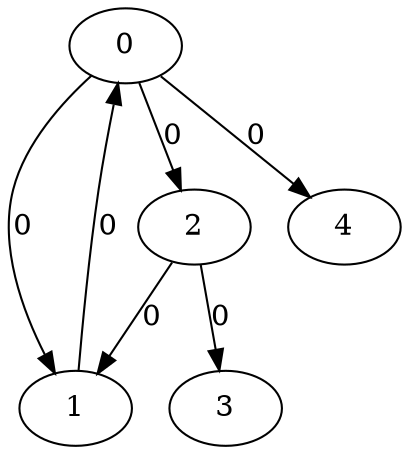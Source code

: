 // Source:27 Canonical: -1 0 0 -1 0 0 -1 -1 -1 -1 -1 0 -1 0 -1 -1 -1 -1 -1 -1 -1 -1 -1 -1 -1
digraph HRA_from_27_graph_000 {
  0 -> 1 [label="0"];
  0 -> 2 [label="0"];
  1 -> 0 [label="0"];
  2 -> 1 [label="0"];
  2 -> 3 [label="0"];
  0 -> 4 [label="0"];
}

// Source:27 Canonical: -1 0 0 -1 0 0 -1 -1 -1 -1 -1 0 -1 0 -1 -1 -1 -1 -1 -1 0 -1 -1 -1 -1
digraph HRA_from_27_graph_001 {
  0 -> 1 [label="0"];
  0 -> 2 [label="0"];
  1 -> 0 [label="0"];
  2 -> 1 [label="0"];
  2 -> 3 [label="0"];
  0 -> 4 [label="0"];
  4 -> 0 [label="0"];
}

// Source:27 Canonical: -1 0 0 -1 -1 0 -1 -1 -1 0 -1 0 -1 0 -1 -1 -1 -1 -1 -1 -1 -1 -1 -1 -1
digraph HRA_from_27_graph_002 {
  0 -> 1 [label="0"];
  0 -> 2 [label="0"];
  1 -> 0 [label="0"];
  2 -> 1 [label="0"];
  2 -> 3 [label="0"];
  1 -> 4 [label="0"];
}

// Source:27 Canonical: -1 0 0 -1 0 0 -1 -1 -1 0 -1 0 -1 0 -1 -1 -1 -1 -1 -1 -1 -1 -1 -1 -1
digraph HRA_from_27_graph_003 {
  0 -> 1 [label="0"];
  0 -> 2 [label="0"];
  1 -> 0 [label="0"];
  2 -> 1 [label="0"];
  2 -> 3 [label="0"];
  0 -> 4 [label="0"];
  1 -> 4 [label="0"];
}

// Source:27 Canonical: -1 0 0 -1 -1 0 -1 -1 -1 0 -1 0 -1 0 -1 -1 -1 -1 -1 -1 0 -1 -1 -1 -1
digraph HRA_from_27_graph_004 {
  0 -> 1 [label="0"];
  0 -> 2 [label="0"];
  1 -> 0 [label="0"];
  2 -> 1 [label="0"];
  2 -> 3 [label="0"];
  4 -> 0 [label="0"];
  1 -> 4 [label="0"];
}

// Source:27 Canonical: -1 0 0 -1 0 0 -1 -1 -1 0 -1 0 -1 0 -1 -1 -1 -1 -1 -1 0 -1 -1 -1 -1
digraph HRA_from_27_graph_005 {
  0 -> 1 [label="0"];
  0 -> 2 [label="0"];
  1 -> 0 [label="0"];
  2 -> 1 [label="0"];
  2 -> 3 [label="0"];
  0 -> 4 [label="0"];
  4 -> 0 [label="0"];
  1 -> 4 [label="0"];
}

// Source:27 Canonical: -1 0 0 -1 0 0 -1 -1 -1 -1 -1 0 -1 0 -1 -1 -1 -1 -1 -1 -1 0 -1 -1 -1
digraph HRA_from_27_graph_006 {
  0 -> 1 [label="0"];
  0 -> 2 [label="0"];
  1 -> 0 [label="0"];
  2 -> 1 [label="0"];
  2 -> 3 [label="0"];
  0 -> 4 [label="0"];
  4 -> 1 [label="0"];
}

// Source:27 Canonical: -1 0 0 -1 0 0 -1 -1 -1 -1 -1 0 -1 0 -1 -1 -1 -1 -1 -1 0 0 -1 -1 -1
digraph HRA_from_27_graph_007 {
  0 -> 1 [label="0"];
  0 -> 2 [label="0"];
  1 -> 0 [label="0"];
  2 -> 1 [label="0"];
  2 -> 3 [label="0"];
  0 -> 4 [label="0"];
  4 -> 0 [label="0"];
  4 -> 1 [label="0"];
}

// Source:27 Canonical: -1 0 0 -1 -1 0 -1 -1 -1 0 -1 0 -1 0 -1 -1 -1 -1 -1 -1 -1 0 -1 -1 -1
digraph HRA_from_27_graph_008 {
  0 -> 1 [label="0"];
  0 -> 2 [label="0"];
  1 -> 0 [label="0"];
  2 -> 1 [label="0"];
  2 -> 3 [label="0"];
  1 -> 4 [label="0"];
  4 -> 1 [label="0"];
}

// Source:27 Canonical: -1 0 0 -1 0 0 -1 -1 -1 0 -1 0 -1 0 -1 -1 -1 -1 -1 -1 -1 0 -1 -1 -1
digraph HRA_from_27_graph_009 {
  0 -> 1 [label="0"];
  0 -> 2 [label="0"];
  1 -> 0 [label="0"];
  2 -> 1 [label="0"];
  2 -> 3 [label="0"];
  0 -> 4 [label="0"];
  1 -> 4 [label="0"];
  4 -> 1 [label="0"];
}

// Source:27 Canonical: -1 0 0 -1 -1 0 -1 -1 -1 0 -1 0 -1 0 -1 -1 -1 -1 -1 -1 0 0 -1 -1 -1
digraph HRA_from_27_graph_010 {
  0 -> 1 [label="0"];
  0 -> 2 [label="0"];
  1 -> 0 [label="0"];
  2 -> 1 [label="0"];
  2 -> 3 [label="0"];
  4 -> 0 [label="0"];
  1 -> 4 [label="0"];
  4 -> 1 [label="0"];
}

// Source:27 Canonical: -1 0 0 -1 0 0 -1 -1 -1 0 -1 0 -1 0 -1 -1 -1 -1 -1 -1 0 0 -1 -1 -1
digraph HRA_from_27_graph_011 {
  0 -> 1 [label="0"];
  0 -> 2 [label="0"];
  1 -> 0 [label="0"];
  2 -> 1 [label="0"];
  2 -> 3 [label="0"];
  0 -> 4 [label="0"];
  4 -> 0 [label="0"];
  1 -> 4 [label="0"];
  4 -> 1 [label="0"];
}

// Source:27 Canonical: -1 0 0 -1 -1 0 -1 -1 -1 -1 -1 0 -1 0 0 -1 -1 -1 -1 -1 -1 -1 -1 -1 -1
digraph HRA_from_27_graph_012 {
  0 -> 1 [label="0"];
  0 -> 2 [label="0"];
  1 -> 0 [label="0"];
  2 -> 1 [label="0"];
  2 -> 3 [label="0"];
  2 -> 4 [label="0"];
}

// Source:27 Canonical: -1 0 0 -1 0 0 -1 -1 -1 -1 -1 0 -1 0 0 -1 -1 -1 -1 -1 -1 -1 -1 -1 -1
digraph HRA_from_27_graph_013 {
  0 -> 1 [label="0"];
  0 -> 2 [label="0"];
  1 -> 0 [label="0"];
  2 -> 1 [label="0"];
  2 -> 3 [label="0"];
  0 -> 4 [label="0"];
  2 -> 4 [label="0"];
}

// Source:27 Canonical: -1 0 0 -1 -1 0 -1 -1 -1 -1 -1 0 -1 0 0 -1 -1 -1 -1 -1 0 -1 -1 -1 -1
digraph HRA_from_27_graph_014 {
  0 -> 1 [label="0"];
  0 -> 2 [label="0"];
  1 -> 0 [label="0"];
  2 -> 1 [label="0"];
  2 -> 3 [label="0"];
  4 -> 0 [label="0"];
  2 -> 4 [label="0"];
}

// Source:27 Canonical: -1 0 0 -1 0 0 -1 -1 -1 -1 -1 0 -1 0 0 -1 -1 -1 -1 -1 0 -1 -1 -1 -1
digraph HRA_from_27_graph_015 {
  0 -> 1 [label="0"];
  0 -> 2 [label="0"];
  1 -> 0 [label="0"];
  2 -> 1 [label="0"];
  2 -> 3 [label="0"];
  0 -> 4 [label="0"];
  4 -> 0 [label="0"];
  2 -> 4 [label="0"];
}

// Source:27 Canonical: -1 0 0 -1 -1 0 -1 -1 -1 0 -1 0 -1 0 0 -1 -1 -1 -1 -1 -1 -1 -1 -1 -1
digraph HRA_from_27_graph_016 {
  0 -> 1 [label="0"];
  0 -> 2 [label="0"];
  1 -> 0 [label="0"];
  2 -> 1 [label="0"];
  2 -> 3 [label="0"];
  1 -> 4 [label="0"];
  2 -> 4 [label="0"];
}

// Source:27 Canonical: -1 0 0 -1 0 0 -1 -1 -1 0 -1 0 -1 0 0 -1 -1 -1 -1 -1 -1 -1 -1 -1 -1
digraph HRA_from_27_graph_017 {
  0 -> 1 [label="0"];
  0 -> 2 [label="0"];
  1 -> 0 [label="0"];
  2 -> 1 [label="0"];
  2 -> 3 [label="0"];
  0 -> 4 [label="0"];
  1 -> 4 [label="0"];
  2 -> 4 [label="0"];
}

// Source:27 Canonical: -1 0 0 -1 -1 0 -1 -1 -1 0 -1 0 -1 0 0 -1 -1 -1 -1 -1 0 -1 -1 -1 -1
digraph HRA_from_27_graph_018 {
  0 -> 1 [label="0"];
  0 -> 2 [label="0"];
  1 -> 0 [label="0"];
  2 -> 1 [label="0"];
  2 -> 3 [label="0"];
  4 -> 0 [label="0"];
  1 -> 4 [label="0"];
  2 -> 4 [label="0"];
}

// Source:27 Canonical: -1 0 0 -1 0 0 -1 -1 -1 0 -1 0 -1 0 0 -1 -1 -1 -1 -1 0 -1 -1 -1 -1
digraph HRA_from_27_graph_019 {
  0 -> 1 [label="0"];
  0 -> 2 [label="0"];
  1 -> 0 [label="0"];
  2 -> 1 [label="0"];
  2 -> 3 [label="0"];
  0 -> 4 [label="0"];
  4 -> 0 [label="0"];
  1 -> 4 [label="0"];
  2 -> 4 [label="0"];
}

// Source:27 Canonical: -1 0 0 -1 -1 0 -1 -1 -1 -1 -1 0 -1 0 0 -1 -1 -1 -1 -1 -1 0 -1 -1 -1
digraph HRA_from_27_graph_020 {
  0 -> 1 [label="0"];
  0 -> 2 [label="0"];
  1 -> 0 [label="0"];
  2 -> 1 [label="0"];
  2 -> 3 [label="0"];
  4 -> 1 [label="0"];
  2 -> 4 [label="0"];
}

// Source:27 Canonical: -1 0 0 -1 0 0 -1 -1 -1 -1 -1 0 -1 0 0 -1 -1 -1 -1 -1 -1 0 -1 -1 -1
digraph HRA_from_27_graph_021 {
  0 -> 1 [label="0"];
  0 -> 2 [label="0"];
  1 -> 0 [label="0"];
  2 -> 1 [label="0"];
  2 -> 3 [label="0"];
  0 -> 4 [label="0"];
  4 -> 1 [label="0"];
  2 -> 4 [label="0"];
}

// Source:27 Canonical: -1 0 0 -1 -1 0 -1 -1 -1 -1 -1 0 -1 0 0 -1 -1 -1 -1 -1 0 0 -1 -1 -1
digraph HRA_from_27_graph_022 {
  0 -> 1 [label="0"];
  0 -> 2 [label="0"];
  1 -> 0 [label="0"];
  2 -> 1 [label="0"];
  2 -> 3 [label="0"];
  4 -> 0 [label="0"];
  4 -> 1 [label="0"];
  2 -> 4 [label="0"];
}

// Source:27 Canonical: -1 0 0 -1 0 0 -1 -1 -1 -1 -1 0 -1 0 0 -1 -1 -1 -1 -1 0 0 -1 -1 -1
digraph HRA_from_27_graph_023 {
  0 -> 1 [label="0"];
  0 -> 2 [label="0"];
  1 -> 0 [label="0"];
  2 -> 1 [label="0"];
  2 -> 3 [label="0"];
  0 -> 4 [label="0"];
  4 -> 0 [label="0"];
  4 -> 1 [label="0"];
  2 -> 4 [label="0"];
}

// Source:27 Canonical: -1 0 0 -1 -1 0 -1 -1 -1 0 -1 0 -1 0 0 -1 -1 -1 -1 -1 -1 0 -1 -1 -1
digraph HRA_from_27_graph_024 {
  0 -> 1 [label="0"];
  0 -> 2 [label="0"];
  1 -> 0 [label="0"];
  2 -> 1 [label="0"];
  2 -> 3 [label="0"];
  1 -> 4 [label="0"];
  4 -> 1 [label="0"];
  2 -> 4 [label="0"];
}

// Source:27 Canonical: -1 0 0 -1 0 0 -1 -1 -1 0 -1 0 -1 0 0 -1 -1 -1 -1 -1 -1 0 -1 -1 -1
digraph HRA_from_27_graph_025 {
  0 -> 1 [label="0"];
  0 -> 2 [label="0"];
  1 -> 0 [label="0"];
  2 -> 1 [label="0"];
  2 -> 3 [label="0"];
  0 -> 4 [label="0"];
  1 -> 4 [label="0"];
  4 -> 1 [label="0"];
  2 -> 4 [label="0"];
}

// Source:27 Canonical: -1 0 0 -1 -1 0 -1 -1 -1 0 -1 0 -1 0 0 -1 -1 -1 -1 -1 0 0 -1 -1 -1
digraph HRA_from_27_graph_026 {
  0 -> 1 [label="0"];
  0 -> 2 [label="0"];
  1 -> 0 [label="0"];
  2 -> 1 [label="0"];
  2 -> 3 [label="0"];
  4 -> 0 [label="0"];
  1 -> 4 [label="0"];
  4 -> 1 [label="0"];
  2 -> 4 [label="0"];
}

// Source:27 Canonical: -1 0 0 -1 0 0 -1 -1 -1 0 -1 0 -1 0 0 -1 -1 -1 -1 -1 0 0 -1 -1 -1
digraph HRA_from_27_graph_027 {
  0 -> 1 [label="0"];
  0 -> 2 [label="0"];
  1 -> 0 [label="0"];
  2 -> 1 [label="0"];
  2 -> 3 [label="0"];
  0 -> 4 [label="0"];
  4 -> 0 [label="0"];
  1 -> 4 [label="0"];
  4 -> 1 [label="0"];
  2 -> 4 [label="0"];
}

// Source:27 Canonical: -1 0 0 -1 0 0 -1 -1 -1 -1 -1 0 -1 0 -1 -1 -1 -1 -1 -1 -1 -1 0 -1 -1
digraph HRA_from_27_graph_028 {
  0 -> 1 [label="0"];
  0 -> 2 [label="0"];
  1 -> 0 [label="0"];
  2 -> 1 [label="0"];
  2 -> 3 [label="0"];
  0 -> 4 [label="0"];
  4 -> 2 [label="0"];
}

// Source:27 Canonical: -1 0 0 -1 0 0 -1 -1 -1 -1 -1 0 -1 0 -1 -1 -1 -1 -1 -1 0 -1 0 -1 -1
digraph HRA_from_27_graph_029 {
  0 -> 1 [label="0"];
  0 -> 2 [label="0"];
  1 -> 0 [label="0"];
  2 -> 1 [label="0"];
  2 -> 3 [label="0"];
  0 -> 4 [label="0"];
  4 -> 0 [label="0"];
  4 -> 2 [label="0"];
}

// Source:27 Canonical: -1 0 0 -1 -1 0 -1 -1 -1 0 -1 0 -1 0 -1 -1 -1 -1 -1 -1 -1 -1 0 -1 -1
digraph HRA_from_27_graph_030 {
  0 -> 1 [label="0"];
  0 -> 2 [label="0"];
  1 -> 0 [label="0"];
  2 -> 1 [label="0"];
  2 -> 3 [label="0"];
  1 -> 4 [label="0"];
  4 -> 2 [label="0"];
}

// Source:27 Canonical: -1 0 0 -1 0 0 -1 -1 -1 0 -1 0 -1 0 -1 -1 -1 -1 -1 -1 -1 -1 0 -1 -1
digraph HRA_from_27_graph_031 {
  0 -> 1 [label="0"];
  0 -> 2 [label="0"];
  1 -> 0 [label="0"];
  2 -> 1 [label="0"];
  2 -> 3 [label="0"];
  0 -> 4 [label="0"];
  1 -> 4 [label="0"];
  4 -> 2 [label="0"];
}

// Source:27 Canonical: -1 0 0 -1 -1 0 -1 -1 -1 0 -1 0 -1 0 -1 -1 -1 -1 -1 -1 0 -1 0 -1 -1
digraph HRA_from_27_graph_032 {
  0 -> 1 [label="0"];
  0 -> 2 [label="0"];
  1 -> 0 [label="0"];
  2 -> 1 [label="0"];
  2 -> 3 [label="0"];
  4 -> 0 [label="0"];
  1 -> 4 [label="0"];
  4 -> 2 [label="0"];
}

// Source:27 Canonical: -1 0 0 -1 0 0 -1 -1 -1 0 -1 0 -1 0 -1 -1 -1 -1 -1 -1 0 -1 0 -1 -1
digraph HRA_from_27_graph_033 {
  0 -> 1 [label="0"];
  0 -> 2 [label="0"];
  1 -> 0 [label="0"];
  2 -> 1 [label="0"];
  2 -> 3 [label="0"];
  0 -> 4 [label="0"];
  4 -> 0 [label="0"];
  1 -> 4 [label="0"];
  4 -> 2 [label="0"];
}

// Source:27 Canonical: -1 0 0 -1 0 0 -1 -1 -1 -1 -1 0 -1 0 -1 -1 -1 -1 -1 -1 -1 0 0 -1 -1
digraph HRA_from_27_graph_034 {
  0 -> 1 [label="0"];
  0 -> 2 [label="0"];
  1 -> 0 [label="0"];
  2 -> 1 [label="0"];
  2 -> 3 [label="0"];
  0 -> 4 [label="0"];
  4 -> 1 [label="0"];
  4 -> 2 [label="0"];
}

// Source:27 Canonical: -1 0 0 -1 0 0 -1 -1 -1 -1 -1 0 -1 0 -1 -1 -1 -1 -1 -1 0 0 0 -1 -1
digraph HRA_from_27_graph_035 {
  0 -> 1 [label="0"];
  0 -> 2 [label="0"];
  1 -> 0 [label="0"];
  2 -> 1 [label="0"];
  2 -> 3 [label="0"];
  0 -> 4 [label="0"];
  4 -> 0 [label="0"];
  4 -> 1 [label="0"];
  4 -> 2 [label="0"];
}

// Source:27 Canonical: -1 0 0 -1 -1 0 -1 -1 -1 0 -1 0 -1 0 -1 -1 -1 -1 -1 -1 -1 0 0 -1 -1
digraph HRA_from_27_graph_036 {
  0 -> 1 [label="0"];
  0 -> 2 [label="0"];
  1 -> 0 [label="0"];
  2 -> 1 [label="0"];
  2 -> 3 [label="0"];
  1 -> 4 [label="0"];
  4 -> 1 [label="0"];
  4 -> 2 [label="0"];
}

// Source:27 Canonical: -1 0 0 -1 0 0 -1 -1 -1 0 -1 0 -1 0 -1 -1 -1 -1 -1 -1 -1 0 0 -1 -1
digraph HRA_from_27_graph_037 {
  0 -> 1 [label="0"];
  0 -> 2 [label="0"];
  1 -> 0 [label="0"];
  2 -> 1 [label="0"];
  2 -> 3 [label="0"];
  0 -> 4 [label="0"];
  1 -> 4 [label="0"];
  4 -> 1 [label="0"];
  4 -> 2 [label="0"];
}

// Source:27 Canonical: -1 0 0 -1 -1 0 -1 -1 -1 0 -1 0 -1 0 -1 -1 -1 -1 -1 -1 0 0 0 -1 -1
digraph HRA_from_27_graph_038 {
  0 -> 1 [label="0"];
  0 -> 2 [label="0"];
  1 -> 0 [label="0"];
  2 -> 1 [label="0"];
  2 -> 3 [label="0"];
  4 -> 0 [label="0"];
  1 -> 4 [label="0"];
  4 -> 1 [label="0"];
  4 -> 2 [label="0"];
}

// Source:27 Canonical: -1 0 0 -1 0 0 -1 -1 -1 0 -1 0 -1 0 -1 -1 -1 -1 -1 -1 0 0 0 -1 -1
digraph HRA_from_27_graph_039 {
  0 -> 1 [label="0"];
  0 -> 2 [label="0"];
  1 -> 0 [label="0"];
  2 -> 1 [label="0"];
  2 -> 3 [label="0"];
  0 -> 4 [label="0"];
  4 -> 0 [label="0"];
  1 -> 4 [label="0"];
  4 -> 1 [label="0"];
  4 -> 2 [label="0"];
}

// Source:27 Canonical: -1 0 0 -1 -1 0 -1 -1 -1 -1 -1 0 -1 0 0 -1 -1 -1 -1 -1 -1 -1 0 -1 -1
digraph HRA_from_27_graph_040 {
  0 -> 1 [label="0"];
  0 -> 2 [label="0"];
  1 -> 0 [label="0"];
  2 -> 1 [label="0"];
  2 -> 3 [label="0"];
  2 -> 4 [label="0"];
  4 -> 2 [label="0"];
}

// Source:27 Canonical: -1 0 0 -1 0 0 -1 -1 -1 -1 -1 0 -1 0 0 -1 -1 -1 -1 -1 -1 -1 0 -1 -1
digraph HRA_from_27_graph_041 {
  0 -> 1 [label="0"];
  0 -> 2 [label="0"];
  1 -> 0 [label="0"];
  2 -> 1 [label="0"];
  2 -> 3 [label="0"];
  0 -> 4 [label="0"];
  2 -> 4 [label="0"];
  4 -> 2 [label="0"];
}

// Source:27 Canonical: -1 0 0 -1 -1 0 -1 -1 -1 -1 -1 0 -1 0 0 -1 -1 -1 -1 -1 0 -1 0 -1 -1
digraph HRA_from_27_graph_042 {
  0 -> 1 [label="0"];
  0 -> 2 [label="0"];
  1 -> 0 [label="0"];
  2 -> 1 [label="0"];
  2 -> 3 [label="0"];
  4 -> 0 [label="0"];
  2 -> 4 [label="0"];
  4 -> 2 [label="0"];
}

// Source:27 Canonical: -1 0 0 -1 0 0 -1 -1 -1 -1 -1 0 -1 0 0 -1 -1 -1 -1 -1 0 -1 0 -1 -1
digraph HRA_from_27_graph_043 {
  0 -> 1 [label="0"];
  0 -> 2 [label="0"];
  1 -> 0 [label="0"];
  2 -> 1 [label="0"];
  2 -> 3 [label="0"];
  0 -> 4 [label="0"];
  4 -> 0 [label="0"];
  2 -> 4 [label="0"];
  4 -> 2 [label="0"];
}

// Source:27 Canonical: -1 0 0 -1 -1 0 -1 -1 -1 0 -1 0 -1 0 0 -1 -1 -1 -1 -1 -1 -1 0 -1 -1
digraph HRA_from_27_graph_044 {
  0 -> 1 [label="0"];
  0 -> 2 [label="0"];
  1 -> 0 [label="0"];
  2 -> 1 [label="0"];
  2 -> 3 [label="0"];
  1 -> 4 [label="0"];
  2 -> 4 [label="0"];
  4 -> 2 [label="0"];
}

// Source:27 Canonical: -1 0 0 -1 0 0 -1 -1 -1 0 -1 0 -1 0 0 -1 -1 -1 -1 -1 -1 -1 0 -1 -1
digraph HRA_from_27_graph_045 {
  0 -> 1 [label="0"];
  0 -> 2 [label="0"];
  1 -> 0 [label="0"];
  2 -> 1 [label="0"];
  2 -> 3 [label="0"];
  0 -> 4 [label="0"];
  1 -> 4 [label="0"];
  2 -> 4 [label="0"];
  4 -> 2 [label="0"];
}

// Source:27 Canonical: -1 0 0 -1 -1 0 -1 -1 -1 0 -1 0 -1 0 0 -1 -1 -1 -1 -1 0 -1 0 -1 -1
digraph HRA_from_27_graph_046 {
  0 -> 1 [label="0"];
  0 -> 2 [label="0"];
  1 -> 0 [label="0"];
  2 -> 1 [label="0"];
  2 -> 3 [label="0"];
  4 -> 0 [label="0"];
  1 -> 4 [label="0"];
  2 -> 4 [label="0"];
  4 -> 2 [label="0"];
}

// Source:27 Canonical: -1 0 0 -1 0 0 -1 -1 -1 0 -1 0 -1 0 0 -1 -1 -1 -1 -1 0 -1 0 -1 -1
digraph HRA_from_27_graph_047 {
  0 -> 1 [label="0"];
  0 -> 2 [label="0"];
  1 -> 0 [label="0"];
  2 -> 1 [label="0"];
  2 -> 3 [label="0"];
  0 -> 4 [label="0"];
  4 -> 0 [label="0"];
  1 -> 4 [label="0"];
  2 -> 4 [label="0"];
  4 -> 2 [label="0"];
}

// Source:27 Canonical: -1 0 0 -1 -1 0 -1 -1 -1 -1 -1 0 -1 0 0 -1 -1 -1 -1 -1 -1 0 0 -1 -1
digraph HRA_from_27_graph_048 {
  0 -> 1 [label="0"];
  0 -> 2 [label="0"];
  1 -> 0 [label="0"];
  2 -> 1 [label="0"];
  2 -> 3 [label="0"];
  4 -> 1 [label="0"];
  2 -> 4 [label="0"];
  4 -> 2 [label="0"];
}

// Source:27 Canonical: -1 0 0 -1 0 0 -1 -1 -1 -1 -1 0 -1 0 0 -1 -1 -1 -1 -1 -1 0 0 -1 -1
digraph HRA_from_27_graph_049 {
  0 -> 1 [label="0"];
  0 -> 2 [label="0"];
  1 -> 0 [label="0"];
  2 -> 1 [label="0"];
  2 -> 3 [label="0"];
  0 -> 4 [label="0"];
  4 -> 1 [label="0"];
  2 -> 4 [label="0"];
  4 -> 2 [label="0"];
}

// Source:27 Canonical: -1 0 0 -1 -1 0 -1 -1 -1 -1 -1 0 -1 0 0 -1 -1 -1 -1 -1 0 0 0 -1 -1
digraph HRA_from_27_graph_050 {
  0 -> 1 [label="0"];
  0 -> 2 [label="0"];
  1 -> 0 [label="0"];
  2 -> 1 [label="0"];
  2 -> 3 [label="0"];
  4 -> 0 [label="0"];
  4 -> 1 [label="0"];
  2 -> 4 [label="0"];
  4 -> 2 [label="0"];
}

// Source:27 Canonical: -1 0 0 -1 0 0 -1 -1 -1 -1 -1 0 -1 0 0 -1 -1 -1 -1 -1 0 0 0 -1 -1
digraph HRA_from_27_graph_051 {
  0 -> 1 [label="0"];
  0 -> 2 [label="0"];
  1 -> 0 [label="0"];
  2 -> 1 [label="0"];
  2 -> 3 [label="0"];
  0 -> 4 [label="0"];
  4 -> 0 [label="0"];
  4 -> 1 [label="0"];
  2 -> 4 [label="0"];
  4 -> 2 [label="0"];
}

// Source:27 Canonical: -1 0 0 -1 -1 0 -1 -1 -1 0 -1 0 -1 0 0 -1 -1 -1 -1 -1 -1 0 0 -1 -1
digraph HRA_from_27_graph_052 {
  0 -> 1 [label="0"];
  0 -> 2 [label="0"];
  1 -> 0 [label="0"];
  2 -> 1 [label="0"];
  2 -> 3 [label="0"];
  1 -> 4 [label="0"];
  4 -> 1 [label="0"];
  2 -> 4 [label="0"];
  4 -> 2 [label="0"];
}

// Source:27 Canonical: -1 0 0 -1 0 0 -1 -1 -1 0 -1 0 -1 0 0 -1 -1 -1 -1 -1 -1 0 0 -1 -1
digraph HRA_from_27_graph_053 {
  0 -> 1 [label="0"];
  0 -> 2 [label="0"];
  1 -> 0 [label="0"];
  2 -> 1 [label="0"];
  2 -> 3 [label="0"];
  0 -> 4 [label="0"];
  1 -> 4 [label="0"];
  4 -> 1 [label="0"];
  2 -> 4 [label="0"];
  4 -> 2 [label="0"];
}

// Source:27 Canonical: -1 0 0 -1 -1 0 -1 -1 -1 0 -1 0 -1 0 0 -1 -1 -1 -1 -1 0 0 0 -1 -1
digraph HRA_from_27_graph_054 {
  0 -> 1 [label="0"];
  0 -> 2 [label="0"];
  1 -> 0 [label="0"];
  2 -> 1 [label="0"];
  2 -> 3 [label="0"];
  4 -> 0 [label="0"];
  1 -> 4 [label="0"];
  4 -> 1 [label="0"];
  2 -> 4 [label="0"];
  4 -> 2 [label="0"];
}

// Source:27 Canonical: -1 0 0 -1 0 0 -1 -1 -1 0 -1 0 -1 0 0 -1 -1 -1 -1 -1 0 0 0 -1 -1
digraph HRA_from_27_graph_055 {
  0 -> 1 [label="0"];
  0 -> 2 [label="0"];
  1 -> 0 [label="0"];
  2 -> 1 [label="0"];
  2 -> 3 [label="0"];
  0 -> 4 [label="0"];
  4 -> 0 [label="0"];
  1 -> 4 [label="0"];
  4 -> 1 [label="0"];
  2 -> 4 [label="0"];
  4 -> 2 [label="0"];
}

// Source:27 Canonical: -1 0 0 -1 -1 0 -1 -1 -1 -1 -1 0 -1 0 -1 -1 -1 -1 -1 0 -1 -1 -1 -1 -1
digraph HRA_from_27_graph_056 {
  0 -> 1 [label="0"];
  0 -> 2 [label="0"];
  1 -> 0 [label="0"];
  2 -> 1 [label="0"];
  2 -> 3 [label="0"];
  3 -> 4 [label="0"];
}

// Source:27 Canonical: -1 0 0 -1 0 0 -1 -1 -1 -1 -1 0 -1 0 -1 -1 -1 -1 -1 0 -1 -1 -1 -1 -1
digraph HRA_from_27_graph_057 {
  0 -> 1 [label="0"];
  0 -> 2 [label="0"];
  1 -> 0 [label="0"];
  2 -> 1 [label="0"];
  2 -> 3 [label="0"];
  0 -> 4 [label="0"];
  3 -> 4 [label="0"];
}

// Source:27 Canonical: -1 0 0 -1 -1 0 -1 -1 -1 -1 -1 0 -1 0 -1 -1 -1 -1 -1 0 0 -1 -1 -1 -1
digraph HRA_from_27_graph_058 {
  0 -> 1 [label="0"];
  0 -> 2 [label="0"];
  1 -> 0 [label="0"];
  2 -> 1 [label="0"];
  2 -> 3 [label="0"];
  4 -> 0 [label="0"];
  3 -> 4 [label="0"];
}

// Source:27 Canonical: -1 0 0 -1 0 0 -1 -1 -1 -1 -1 0 -1 0 -1 -1 -1 -1 -1 0 0 -1 -1 -1 -1
digraph HRA_from_27_graph_059 {
  0 -> 1 [label="0"];
  0 -> 2 [label="0"];
  1 -> 0 [label="0"];
  2 -> 1 [label="0"];
  2 -> 3 [label="0"];
  0 -> 4 [label="0"];
  4 -> 0 [label="0"];
  3 -> 4 [label="0"];
}

// Source:27 Canonical: -1 0 0 -1 -1 0 -1 -1 -1 0 -1 0 -1 0 -1 -1 -1 -1 -1 0 -1 -1 -1 -1 -1
digraph HRA_from_27_graph_060 {
  0 -> 1 [label="0"];
  0 -> 2 [label="0"];
  1 -> 0 [label="0"];
  2 -> 1 [label="0"];
  2 -> 3 [label="0"];
  1 -> 4 [label="0"];
  3 -> 4 [label="0"];
}

// Source:27 Canonical: -1 0 0 -1 0 0 -1 -1 -1 0 -1 0 -1 0 -1 -1 -1 -1 -1 0 -1 -1 -1 -1 -1
digraph HRA_from_27_graph_061 {
  0 -> 1 [label="0"];
  0 -> 2 [label="0"];
  1 -> 0 [label="0"];
  2 -> 1 [label="0"];
  2 -> 3 [label="0"];
  0 -> 4 [label="0"];
  1 -> 4 [label="0"];
  3 -> 4 [label="0"];
}

// Source:27 Canonical: -1 0 0 -1 -1 0 -1 -1 -1 0 -1 0 -1 0 -1 -1 -1 -1 -1 0 0 -1 -1 -1 -1
digraph HRA_from_27_graph_062 {
  0 -> 1 [label="0"];
  0 -> 2 [label="0"];
  1 -> 0 [label="0"];
  2 -> 1 [label="0"];
  2 -> 3 [label="0"];
  4 -> 0 [label="0"];
  1 -> 4 [label="0"];
  3 -> 4 [label="0"];
}

// Source:27 Canonical: -1 0 0 -1 0 0 -1 -1 -1 0 -1 0 -1 0 -1 -1 -1 -1 -1 0 0 -1 -1 -1 -1
digraph HRA_from_27_graph_063 {
  0 -> 1 [label="0"];
  0 -> 2 [label="0"];
  1 -> 0 [label="0"];
  2 -> 1 [label="0"];
  2 -> 3 [label="0"];
  0 -> 4 [label="0"];
  4 -> 0 [label="0"];
  1 -> 4 [label="0"];
  3 -> 4 [label="0"];
}

// Source:27 Canonical: -1 0 0 -1 -1 0 -1 -1 -1 -1 -1 0 -1 0 -1 -1 -1 -1 -1 0 -1 0 -1 -1 -1
digraph HRA_from_27_graph_064 {
  0 -> 1 [label="0"];
  0 -> 2 [label="0"];
  1 -> 0 [label="0"];
  2 -> 1 [label="0"];
  2 -> 3 [label="0"];
  4 -> 1 [label="0"];
  3 -> 4 [label="0"];
}

// Source:27 Canonical: -1 0 0 -1 0 0 -1 -1 -1 -1 -1 0 -1 0 -1 -1 -1 -1 -1 0 -1 0 -1 -1 -1
digraph HRA_from_27_graph_065 {
  0 -> 1 [label="0"];
  0 -> 2 [label="0"];
  1 -> 0 [label="0"];
  2 -> 1 [label="0"];
  2 -> 3 [label="0"];
  0 -> 4 [label="0"];
  4 -> 1 [label="0"];
  3 -> 4 [label="0"];
}

// Source:27 Canonical: -1 0 0 -1 -1 0 -1 -1 -1 -1 -1 0 -1 0 -1 -1 -1 -1 -1 0 0 0 -1 -1 -1
digraph HRA_from_27_graph_066 {
  0 -> 1 [label="0"];
  0 -> 2 [label="0"];
  1 -> 0 [label="0"];
  2 -> 1 [label="0"];
  2 -> 3 [label="0"];
  4 -> 0 [label="0"];
  4 -> 1 [label="0"];
  3 -> 4 [label="0"];
}

// Source:27 Canonical: -1 0 0 -1 0 0 -1 -1 -1 -1 -1 0 -1 0 -1 -1 -1 -1 -1 0 0 0 -1 -1 -1
digraph HRA_from_27_graph_067 {
  0 -> 1 [label="0"];
  0 -> 2 [label="0"];
  1 -> 0 [label="0"];
  2 -> 1 [label="0"];
  2 -> 3 [label="0"];
  0 -> 4 [label="0"];
  4 -> 0 [label="0"];
  4 -> 1 [label="0"];
  3 -> 4 [label="0"];
}

// Source:27 Canonical: -1 0 0 -1 -1 0 -1 -1 -1 0 -1 0 -1 0 -1 -1 -1 -1 -1 0 -1 0 -1 -1 -1
digraph HRA_from_27_graph_068 {
  0 -> 1 [label="0"];
  0 -> 2 [label="0"];
  1 -> 0 [label="0"];
  2 -> 1 [label="0"];
  2 -> 3 [label="0"];
  1 -> 4 [label="0"];
  4 -> 1 [label="0"];
  3 -> 4 [label="0"];
}

// Source:27 Canonical: -1 0 0 -1 0 0 -1 -1 -1 0 -1 0 -1 0 -1 -1 -1 -1 -1 0 -1 0 -1 -1 -1
digraph HRA_from_27_graph_069 {
  0 -> 1 [label="0"];
  0 -> 2 [label="0"];
  1 -> 0 [label="0"];
  2 -> 1 [label="0"];
  2 -> 3 [label="0"];
  0 -> 4 [label="0"];
  1 -> 4 [label="0"];
  4 -> 1 [label="0"];
  3 -> 4 [label="0"];
}

// Source:27 Canonical: -1 0 0 -1 -1 0 -1 -1 -1 0 -1 0 -1 0 -1 -1 -1 -1 -1 0 0 0 -1 -1 -1
digraph HRA_from_27_graph_070 {
  0 -> 1 [label="0"];
  0 -> 2 [label="0"];
  1 -> 0 [label="0"];
  2 -> 1 [label="0"];
  2 -> 3 [label="0"];
  4 -> 0 [label="0"];
  1 -> 4 [label="0"];
  4 -> 1 [label="0"];
  3 -> 4 [label="0"];
}

// Source:27 Canonical: -1 0 0 -1 0 0 -1 -1 -1 0 -1 0 -1 0 -1 -1 -1 -1 -1 0 0 0 -1 -1 -1
digraph HRA_from_27_graph_071 {
  0 -> 1 [label="0"];
  0 -> 2 [label="0"];
  1 -> 0 [label="0"];
  2 -> 1 [label="0"];
  2 -> 3 [label="0"];
  0 -> 4 [label="0"];
  4 -> 0 [label="0"];
  1 -> 4 [label="0"];
  4 -> 1 [label="0"];
  3 -> 4 [label="0"];
}

// Source:27 Canonical: -1 0 0 -1 -1 0 -1 -1 -1 -1 -1 0 -1 0 0 -1 -1 -1 -1 0 -1 -1 -1 -1 -1
digraph HRA_from_27_graph_072 {
  0 -> 1 [label="0"];
  0 -> 2 [label="0"];
  1 -> 0 [label="0"];
  2 -> 1 [label="0"];
  2 -> 3 [label="0"];
  2 -> 4 [label="0"];
  3 -> 4 [label="0"];
}

// Source:27 Canonical: -1 0 0 -1 0 0 -1 -1 -1 -1 -1 0 -1 0 0 -1 -1 -1 -1 0 -1 -1 -1 -1 -1
digraph HRA_from_27_graph_073 {
  0 -> 1 [label="0"];
  0 -> 2 [label="0"];
  1 -> 0 [label="0"];
  2 -> 1 [label="0"];
  2 -> 3 [label="0"];
  0 -> 4 [label="0"];
  2 -> 4 [label="0"];
  3 -> 4 [label="0"];
}

// Source:27 Canonical: -1 0 0 -1 -1 0 -1 -1 -1 -1 -1 0 -1 0 0 -1 -1 -1 -1 0 0 -1 -1 -1 -1
digraph HRA_from_27_graph_074 {
  0 -> 1 [label="0"];
  0 -> 2 [label="0"];
  1 -> 0 [label="0"];
  2 -> 1 [label="0"];
  2 -> 3 [label="0"];
  4 -> 0 [label="0"];
  2 -> 4 [label="0"];
  3 -> 4 [label="0"];
}

// Source:27 Canonical: -1 0 0 -1 0 0 -1 -1 -1 -1 -1 0 -1 0 0 -1 -1 -1 -1 0 0 -1 -1 -1 -1
digraph HRA_from_27_graph_075 {
  0 -> 1 [label="0"];
  0 -> 2 [label="0"];
  1 -> 0 [label="0"];
  2 -> 1 [label="0"];
  2 -> 3 [label="0"];
  0 -> 4 [label="0"];
  4 -> 0 [label="0"];
  2 -> 4 [label="0"];
  3 -> 4 [label="0"];
}

// Source:27 Canonical: -1 0 0 -1 -1 0 -1 -1 -1 0 -1 0 -1 0 0 -1 -1 -1 -1 0 -1 -1 -1 -1 -1
digraph HRA_from_27_graph_076 {
  0 -> 1 [label="0"];
  0 -> 2 [label="0"];
  1 -> 0 [label="0"];
  2 -> 1 [label="0"];
  2 -> 3 [label="0"];
  1 -> 4 [label="0"];
  2 -> 4 [label="0"];
  3 -> 4 [label="0"];
}

// Source:27 Canonical: -1 0 0 -1 0 0 -1 -1 -1 0 -1 0 -1 0 0 -1 -1 -1 -1 0 -1 -1 -1 -1 -1
digraph HRA_from_27_graph_077 {
  0 -> 1 [label="0"];
  0 -> 2 [label="0"];
  1 -> 0 [label="0"];
  2 -> 1 [label="0"];
  2 -> 3 [label="0"];
  0 -> 4 [label="0"];
  1 -> 4 [label="0"];
  2 -> 4 [label="0"];
  3 -> 4 [label="0"];
}

// Source:27 Canonical: -1 0 0 -1 -1 0 -1 -1 -1 0 -1 0 -1 0 0 -1 -1 -1 -1 0 0 -1 -1 -1 -1
digraph HRA_from_27_graph_078 {
  0 -> 1 [label="0"];
  0 -> 2 [label="0"];
  1 -> 0 [label="0"];
  2 -> 1 [label="0"];
  2 -> 3 [label="0"];
  4 -> 0 [label="0"];
  1 -> 4 [label="0"];
  2 -> 4 [label="0"];
  3 -> 4 [label="0"];
}

// Source:27 Canonical: -1 0 0 -1 0 0 -1 -1 -1 0 -1 0 -1 0 0 -1 -1 -1 -1 0 0 -1 -1 -1 -1
digraph HRA_from_27_graph_079 {
  0 -> 1 [label="0"];
  0 -> 2 [label="0"];
  1 -> 0 [label="0"];
  2 -> 1 [label="0"];
  2 -> 3 [label="0"];
  0 -> 4 [label="0"];
  4 -> 0 [label="0"];
  1 -> 4 [label="0"];
  2 -> 4 [label="0"];
  3 -> 4 [label="0"];
}

// Source:27 Canonical: -1 0 0 -1 -1 0 -1 -1 -1 -1 -1 0 -1 0 0 -1 -1 -1 -1 0 -1 0 -1 -1 -1
digraph HRA_from_27_graph_080 {
  0 -> 1 [label="0"];
  0 -> 2 [label="0"];
  1 -> 0 [label="0"];
  2 -> 1 [label="0"];
  2 -> 3 [label="0"];
  4 -> 1 [label="0"];
  2 -> 4 [label="0"];
  3 -> 4 [label="0"];
}

// Source:27 Canonical: -1 0 0 -1 0 0 -1 -1 -1 -1 -1 0 -1 0 0 -1 -1 -1 -1 0 -1 0 -1 -1 -1
digraph HRA_from_27_graph_081 {
  0 -> 1 [label="0"];
  0 -> 2 [label="0"];
  1 -> 0 [label="0"];
  2 -> 1 [label="0"];
  2 -> 3 [label="0"];
  0 -> 4 [label="0"];
  4 -> 1 [label="0"];
  2 -> 4 [label="0"];
  3 -> 4 [label="0"];
}

// Source:27 Canonical: -1 0 0 -1 -1 0 -1 -1 -1 -1 -1 0 -1 0 0 -1 -1 -1 -1 0 0 0 -1 -1 -1
digraph HRA_from_27_graph_082 {
  0 -> 1 [label="0"];
  0 -> 2 [label="0"];
  1 -> 0 [label="0"];
  2 -> 1 [label="0"];
  2 -> 3 [label="0"];
  4 -> 0 [label="0"];
  4 -> 1 [label="0"];
  2 -> 4 [label="0"];
  3 -> 4 [label="0"];
}

// Source:27 Canonical: -1 0 0 -1 0 0 -1 -1 -1 -1 -1 0 -1 0 0 -1 -1 -1 -1 0 0 0 -1 -1 -1
digraph HRA_from_27_graph_083 {
  0 -> 1 [label="0"];
  0 -> 2 [label="0"];
  1 -> 0 [label="0"];
  2 -> 1 [label="0"];
  2 -> 3 [label="0"];
  0 -> 4 [label="0"];
  4 -> 0 [label="0"];
  4 -> 1 [label="0"];
  2 -> 4 [label="0"];
  3 -> 4 [label="0"];
}

// Source:27 Canonical: -1 0 0 -1 -1 0 -1 -1 -1 0 -1 0 -1 0 0 -1 -1 -1 -1 0 -1 0 -1 -1 -1
digraph HRA_from_27_graph_084 {
  0 -> 1 [label="0"];
  0 -> 2 [label="0"];
  1 -> 0 [label="0"];
  2 -> 1 [label="0"];
  2 -> 3 [label="0"];
  1 -> 4 [label="0"];
  4 -> 1 [label="0"];
  2 -> 4 [label="0"];
  3 -> 4 [label="0"];
}

// Source:27 Canonical: -1 0 0 -1 0 0 -1 -1 -1 0 -1 0 -1 0 0 -1 -1 -1 -1 0 -1 0 -1 -1 -1
digraph HRA_from_27_graph_085 {
  0 -> 1 [label="0"];
  0 -> 2 [label="0"];
  1 -> 0 [label="0"];
  2 -> 1 [label="0"];
  2 -> 3 [label="0"];
  0 -> 4 [label="0"];
  1 -> 4 [label="0"];
  4 -> 1 [label="0"];
  2 -> 4 [label="0"];
  3 -> 4 [label="0"];
}

// Source:27 Canonical: -1 0 0 -1 -1 0 -1 -1 -1 0 -1 0 -1 0 0 -1 -1 -1 -1 0 0 0 -1 -1 -1
digraph HRA_from_27_graph_086 {
  0 -> 1 [label="0"];
  0 -> 2 [label="0"];
  1 -> 0 [label="0"];
  2 -> 1 [label="0"];
  2 -> 3 [label="0"];
  4 -> 0 [label="0"];
  1 -> 4 [label="0"];
  4 -> 1 [label="0"];
  2 -> 4 [label="0"];
  3 -> 4 [label="0"];
}

// Source:27 Canonical: -1 0 0 -1 0 0 -1 -1 -1 0 -1 0 -1 0 0 -1 -1 -1 -1 0 0 0 -1 -1 -1
digraph HRA_from_27_graph_087 {
  0 -> 1 [label="0"];
  0 -> 2 [label="0"];
  1 -> 0 [label="0"];
  2 -> 1 [label="0"];
  2 -> 3 [label="0"];
  0 -> 4 [label="0"];
  4 -> 0 [label="0"];
  1 -> 4 [label="0"];
  4 -> 1 [label="0"];
  2 -> 4 [label="0"];
  3 -> 4 [label="0"];
}

// Source:27 Canonical: -1 0 0 -1 -1 0 -1 -1 -1 -1 -1 0 -1 0 -1 -1 -1 -1 -1 0 -1 -1 0 -1 -1
digraph HRA_from_27_graph_088 {
  0 -> 1 [label="0"];
  0 -> 2 [label="0"];
  1 -> 0 [label="0"];
  2 -> 1 [label="0"];
  2 -> 3 [label="0"];
  4 -> 2 [label="0"];
  3 -> 4 [label="0"];
}

// Source:27 Canonical: -1 0 0 -1 0 0 -1 -1 -1 -1 -1 0 -1 0 -1 -1 -1 -1 -1 0 -1 -1 0 -1 -1
digraph HRA_from_27_graph_089 {
  0 -> 1 [label="0"];
  0 -> 2 [label="0"];
  1 -> 0 [label="0"];
  2 -> 1 [label="0"];
  2 -> 3 [label="0"];
  0 -> 4 [label="0"];
  4 -> 2 [label="0"];
  3 -> 4 [label="0"];
}

// Source:27 Canonical: -1 0 0 -1 -1 0 -1 -1 -1 -1 -1 0 -1 0 -1 -1 -1 -1 -1 0 0 -1 0 -1 -1
digraph HRA_from_27_graph_090 {
  0 -> 1 [label="0"];
  0 -> 2 [label="0"];
  1 -> 0 [label="0"];
  2 -> 1 [label="0"];
  2 -> 3 [label="0"];
  4 -> 0 [label="0"];
  4 -> 2 [label="0"];
  3 -> 4 [label="0"];
}

// Source:27 Canonical: -1 0 0 -1 0 0 -1 -1 -1 -1 -1 0 -1 0 -1 -1 -1 -1 -1 0 0 -1 0 -1 -1
digraph HRA_from_27_graph_091 {
  0 -> 1 [label="0"];
  0 -> 2 [label="0"];
  1 -> 0 [label="0"];
  2 -> 1 [label="0"];
  2 -> 3 [label="0"];
  0 -> 4 [label="0"];
  4 -> 0 [label="0"];
  4 -> 2 [label="0"];
  3 -> 4 [label="0"];
}

// Source:27 Canonical: -1 0 0 -1 -1 0 -1 -1 -1 0 -1 0 -1 0 -1 -1 -1 -1 -1 0 -1 -1 0 -1 -1
digraph HRA_from_27_graph_092 {
  0 -> 1 [label="0"];
  0 -> 2 [label="0"];
  1 -> 0 [label="0"];
  2 -> 1 [label="0"];
  2 -> 3 [label="0"];
  1 -> 4 [label="0"];
  4 -> 2 [label="0"];
  3 -> 4 [label="0"];
}

// Source:27 Canonical: -1 0 0 -1 0 0 -1 -1 -1 0 -1 0 -1 0 -1 -1 -1 -1 -1 0 -1 -1 0 -1 -1
digraph HRA_from_27_graph_093 {
  0 -> 1 [label="0"];
  0 -> 2 [label="0"];
  1 -> 0 [label="0"];
  2 -> 1 [label="0"];
  2 -> 3 [label="0"];
  0 -> 4 [label="0"];
  1 -> 4 [label="0"];
  4 -> 2 [label="0"];
  3 -> 4 [label="0"];
}

// Source:27 Canonical: -1 0 0 -1 -1 0 -1 -1 -1 0 -1 0 -1 0 -1 -1 -1 -1 -1 0 0 -1 0 -1 -1
digraph HRA_from_27_graph_094 {
  0 -> 1 [label="0"];
  0 -> 2 [label="0"];
  1 -> 0 [label="0"];
  2 -> 1 [label="0"];
  2 -> 3 [label="0"];
  4 -> 0 [label="0"];
  1 -> 4 [label="0"];
  4 -> 2 [label="0"];
  3 -> 4 [label="0"];
}

// Source:27 Canonical: -1 0 0 -1 0 0 -1 -1 -1 0 -1 0 -1 0 -1 -1 -1 -1 -1 0 0 -1 0 -1 -1
digraph HRA_from_27_graph_095 {
  0 -> 1 [label="0"];
  0 -> 2 [label="0"];
  1 -> 0 [label="0"];
  2 -> 1 [label="0"];
  2 -> 3 [label="0"];
  0 -> 4 [label="0"];
  4 -> 0 [label="0"];
  1 -> 4 [label="0"];
  4 -> 2 [label="0"];
  3 -> 4 [label="0"];
}

// Source:27 Canonical: -1 0 0 -1 -1 0 -1 -1 -1 -1 -1 0 -1 0 -1 -1 -1 -1 -1 0 -1 0 0 -1 -1
digraph HRA_from_27_graph_096 {
  0 -> 1 [label="0"];
  0 -> 2 [label="0"];
  1 -> 0 [label="0"];
  2 -> 1 [label="0"];
  2 -> 3 [label="0"];
  4 -> 1 [label="0"];
  4 -> 2 [label="0"];
  3 -> 4 [label="0"];
}

// Source:27 Canonical: -1 0 0 -1 0 0 -1 -1 -1 -1 -1 0 -1 0 -1 -1 -1 -1 -1 0 -1 0 0 -1 -1
digraph HRA_from_27_graph_097 {
  0 -> 1 [label="0"];
  0 -> 2 [label="0"];
  1 -> 0 [label="0"];
  2 -> 1 [label="0"];
  2 -> 3 [label="0"];
  0 -> 4 [label="0"];
  4 -> 1 [label="0"];
  4 -> 2 [label="0"];
  3 -> 4 [label="0"];
}

// Source:27 Canonical: -1 0 0 -1 -1 0 -1 -1 -1 -1 -1 0 -1 0 -1 -1 -1 -1 -1 0 0 0 0 -1 -1
digraph HRA_from_27_graph_098 {
  0 -> 1 [label="0"];
  0 -> 2 [label="0"];
  1 -> 0 [label="0"];
  2 -> 1 [label="0"];
  2 -> 3 [label="0"];
  4 -> 0 [label="0"];
  4 -> 1 [label="0"];
  4 -> 2 [label="0"];
  3 -> 4 [label="0"];
}

// Source:27 Canonical: -1 0 0 -1 0 0 -1 -1 -1 -1 -1 0 -1 0 -1 -1 -1 -1 -1 0 0 0 0 -1 -1
digraph HRA_from_27_graph_099 {
  0 -> 1 [label="0"];
  0 -> 2 [label="0"];
  1 -> 0 [label="0"];
  2 -> 1 [label="0"];
  2 -> 3 [label="0"];
  0 -> 4 [label="0"];
  4 -> 0 [label="0"];
  4 -> 1 [label="0"];
  4 -> 2 [label="0"];
  3 -> 4 [label="0"];
}

// Source:27 Canonical: -1 0 0 -1 -1 0 -1 -1 -1 0 -1 0 -1 0 -1 -1 -1 -1 -1 0 -1 0 0 -1 -1
digraph HRA_from_27_graph_100 {
  0 -> 1 [label="0"];
  0 -> 2 [label="0"];
  1 -> 0 [label="0"];
  2 -> 1 [label="0"];
  2 -> 3 [label="0"];
  1 -> 4 [label="0"];
  4 -> 1 [label="0"];
  4 -> 2 [label="0"];
  3 -> 4 [label="0"];
}

// Source:27 Canonical: -1 0 0 -1 0 0 -1 -1 -1 0 -1 0 -1 0 -1 -1 -1 -1 -1 0 -1 0 0 -1 -1
digraph HRA_from_27_graph_101 {
  0 -> 1 [label="0"];
  0 -> 2 [label="0"];
  1 -> 0 [label="0"];
  2 -> 1 [label="0"];
  2 -> 3 [label="0"];
  0 -> 4 [label="0"];
  1 -> 4 [label="0"];
  4 -> 1 [label="0"];
  4 -> 2 [label="0"];
  3 -> 4 [label="0"];
}

// Source:27 Canonical: -1 0 0 -1 -1 0 -1 -1 -1 0 -1 0 -1 0 -1 -1 -1 -1 -1 0 0 0 0 -1 -1
digraph HRA_from_27_graph_102 {
  0 -> 1 [label="0"];
  0 -> 2 [label="0"];
  1 -> 0 [label="0"];
  2 -> 1 [label="0"];
  2 -> 3 [label="0"];
  4 -> 0 [label="0"];
  1 -> 4 [label="0"];
  4 -> 1 [label="0"];
  4 -> 2 [label="0"];
  3 -> 4 [label="0"];
}

// Source:27 Canonical: -1 0 0 -1 0 0 -1 -1 -1 0 -1 0 -1 0 -1 -1 -1 -1 -1 0 0 0 0 -1 -1
digraph HRA_from_27_graph_103 {
  0 -> 1 [label="0"];
  0 -> 2 [label="0"];
  1 -> 0 [label="0"];
  2 -> 1 [label="0"];
  2 -> 3 [label="0"];
  0 -> 4 [label="0"];
  4 -> 0 [label="0"];
  1 -> 4 [label="0"];
  4 -> 1 [label="0"];
  4 -> 2 [label="0"];
  3 -> 4 [label="0"];
}

// Source:27 Canonical: -1 0 0 -1 -1 0 -1 -1 -1 -1 -1 0 -1 0 0 -1 -1 -1 -1 0 -1 -1 0 -1 -1
digraph HRA_from_27_graph_104 {
  0 -> 1 [label="0"];
  0 -> 2 [label="0"];
  1 -> 0 [label="0"];
  2 -> 1 [label="0"];
  2 -> 3 [label="0"];
  2 -> 4 [label="0"];
  4 -> 2 [label="0"];
  3 -> 4 [label="0"];
}

// Source:27 Canonical: -1 0 0 -1 0 0 -1 -1 -1 -1 -1 0 -1 0 0 -1 -1 -1 -1 0 -1 -1 0 -1 -1
digraph HRA_from_27_graph_105 {
  0 -> 1 [label="0"];
  0 -> 2 [label="0"];
  1 -> 0 [label="0"];
  2 -> 1 [label="0"];
  2 -> 3 [label="0"];
  0 -> 4 [label="0"];
  2 -> 4 [label="0"];
  4 -> 2 [label="0"];
  3 -> 4 [label="0"];
}

// Source:27 Canonical: -1 0 0 -1 -1 0 -1 -1 -1 -1 -1 0 -1 0 0 -1 -1 -1 -1 0 0 -1 0 -1 -1
digraph HRA_from_27_graph_106 {
  0 -> 1 [label="0"];
  0 -> 2 [label="0"];
  1 -> 0 [label="0"];
  2 -> 1 [label="0"];
  2 -> 3 [label="0"];
  4 -> 0 [label="0"];
  2 -> 4 [label="0"];
  4 -> 2 [label="0"];
  3 -> 4 [label="0"];
}

// Source:27 Canonical: -1 0 0 -1 0 0 -1 -1 -1 -1 -1 0 -1 0 0 -1 -1 -1 -1 0 0 -1 0 -1 -1
digraph HRA_from_27_graph_107 {
  0 -> 1 [label="0"];
  0 -> 2 [label="0"];
  1 -> 0 [label="0"];
  2 -> 1 [label="0"];
  2 -> 3 [label="0"];
  0 -> 4 [label="0"];
  4 -> 0 [label="0"];
  2 -> 4 [label="0"];
  4 -> 2 [label="0"];
  3 -> 4 [label="0"];
}

// Source:27 Canonical: -1 0 0 -1 -1 0 -1 -1 -1 0 -1 0 -1 0 0 -1 -1 -1 -1 0 -1 -1 0 -1 -1
digraph HRA_from_27_graph_108 {
  0 -> 1 [label="0"];
  0 -> 2 [label="0"];
  1 -> 0 [label="0"];
  2 -> 1 [label="0"];
  2 -> 3 [label="0"];
  1 -> 4 [label="0"];
  2 -> 4 [label="0"];
  4 -> 2 [label="0"];
  3 -> 4 [label="0"];
}

// Source:27 Canonical: -1 0 0 -1 0 0 -1 -1 -1 0 -1 0 -1 0 0 -1 -1 -1 -1 0 -1 -1 0 -1 -1
digraph HRA_from_27_graph_109 {
  0 -> 1 [label="0"];
  0 -> 2 [label="0"];
  1 -> 0 [label="0"];
  2 -> 1 [label="0"];
  2 -> 3 [label="0"];
  0 -> 4 [label="0"];
  1 -> 4 [label="0"];
  2 -> 4 [label="0"];
  4 -> 2 [label="0"];
  3 -> 4 [label="0"];
}

// Source:27 Canonical: -1 0 0 -1 -1 0 -1 -1 -1 0 -1 0 -1 0 0 -1 -1 -1 -1 0 0 -1 0 -1 -1
digraph HRA_from_27_graph_110 {
  0 -> 1 [label="0"];
  0 -> 2 [label="0"];
  1 -> 0 [label="0"];
  2 -> 1 [label="0"];
  2 -> 3 [label="0"];
  4 -> 0 [label="0"];
  1 -> 4 [label="0"];
  2 -> 4 [label="0"];
  4 -> 2 [label="0"];
  3 -> 4 [label="0"];
}

// Source:27 Canonical: -1 0 0 -1 0 0 -1 -1 -1 0 -1 0 -1 0 0 -1 -1 -1 -1 0 0 -1 0 -1 -1
digraph HRA_from_27_graph_111 {
  0 -> 1 [label="0"];
  0 -> 2 [label="0"];
  1 -> 0 [label="0"];
  2 -> 1 [label="0"];
  2 -> 3 [label="0"];
  0 -> 4 [label="0"];
  4 -> 0 [label="0"];
  1 -> 4 [label="0"];
  2 -> 4 [label="0"];
  4 -> 2 [label="0"];
  3 -> 4 [label="0"];
}

// Source:27 Canonical: -1 0 0 -1 -1 0 -1 -1 -1 -1 -1 0 -1 0 0 -1 -1 -1 -1 0 -1 0 0 -1 -1
digraph HRA_from_27_graph_112 {
  0 -> 1 [label="0"];
  0 -> 2 [label="0"];
  1 -> 0 [label="0"];
  2 -> 1 [label="0"];
  2 -> 3 [label="0"];
  4 -> 1 [label="0"];
  2 -> 4 [label="0"];
  4 -> 2 [label="0"];
  3 -> 4 [label="0"];
}

// Source:27 Canonical: -1 0 0 -1 0 0 -1 -1 -1 -1 -1 0 -1 0 0 -1 -1 -1 -1 0 -1 0 0 -1 -1
digraph HRA_from_27_graph_113 {
  0 -> 1 [label="0"];
  0 -> 2 [label="0"];
  1 -> 0 [label="0"];
  2 -> 1 [label="0"];
  2 -> 3 [label="0"];
  0 -> 4 [label="0"];
  4 -> 1 [label="0"];
  2 -> 4 [label="0"];
  4 -> 2 [label="0"];
  3 -> 4 [label="0"];
}

// Source:27 Canonical: -1 0 0 -1 -1 0 -1 -1 -1 -1 -1 0 -1 0 0 -1 -1 -1 -1 0 0 0 0 -1 -1
digraph HRA_from_27_graph_114 {
  0 -> 1 [label="0"];
  0 -> 2 [label="0"];
  1 -> 0 [label="0"];
  2 -> 1 [label="0"];
  2 -> 3 [label="0"];
  4 -> 0 [label="0"];
  4 -> 1 [label="0"];
  2 -> 4 [label="0"];
  4 -> 2 [label="0"];
  3 -> 4 [label="0"];
}

// Source:27 Canonical: -1 0 0 -1 0 0 -1 -1 -1 -1 -1 0 -1 0 0 -1 -1 -1 -1 0 0 0 0 -1 -1
digraph HRA_from_27_graph_115 {
  0 -> 1 [label="0"];
  0 -> 2 [label="0"];
  1 -> 0 [label="0"];
  2 -> 1 [label="0"];
  2 -> 3 [label="0"];
  0 -> 4 [label="0"];
  4 -> 0 [label="0"];
  4 -> 1 [label="0"];
  2 -> 4 [label="0"];
  4 -> 2 [label="0"];
  3 -> 4 [label="0"];
}

// Source:27 Canonical: -1 0 0 -1 -1 0 -1 -1 -1 0 -1 0 -1 0 0 -1 -1 -1 -1 0 -1 0 0 -1 -1
digraph HRA_from_27_graph_116 {
  0 -> 1 [label="0"];
  0 -> 2 [label="0"];
  1 -> 0 [label="0"];
  2 -> 1 [label="0"];
  2 -> 3 [label="0"];
  1 -> 4 [label="0"];
  4 -> 1 [label="0"];
  2 -> 4 [label="0"];
  4 -> 2 [label="0"];
  3 -> 4 [label="0"];
}

// Source:27 Canonical: -1 0 0 -1 0 0 -1 -1 -1 0 -1 0 -1 0 0 -1 -1 -1 -1 0 -1 0 0 -1 -1
digraph HRA_from_27_graph_117 {
  0 -> 1 [label="0"];
  0 -> 2 [label="0"];
  1 -> 0 [label="0"];
  2 -> 1 [label="0"];
  2 -> 3 [label="0"];
  0 -> 4 [label="0"];
  1 -> 4 [label="0"];
  4 -> 1 [label="0"];
  2 -> 4 [label="0"];
  4 -> 2 [label="0"];
  3 -> 4 [label="0"];
}

// Source:27 Canonical: -1 0 0 -1 -1 0 -1 -1 -1 0 -1 0 -1 0 0 -1 -1 -1 -1 0 0 0 0 -1 -1
digraph HRA_from_27_graph_118 {
  0 -> 1 [label="0"];
  0 -> 2 [label="0"];
  1 -> 0 [label="0"];
  2 -> 1 [label="0"];
  2 -> 3 [label="0"];
  4 -> 0 [label="0"];
  1 -> 4 [label="0"];
  4 -> 1 [label="0"];
  2 -> 4 [label="0"];
  4 -> 2 [label="0"];
  3 -> 4 [label="0"];
}

// Source:27 Canonical: -1 0 0 -1 0 0 -1 -1 -1 0 -1 0 -1 0 0 -1 -1 -1 -1 0 0 0 0 -1 -1
digraph HRA_from_27_graph_119 {
  0 -> 1 [label="0"];
  0 -> 2 [label="0"];
  1 -> 0 [label="0"];
  2 -> 1 [label="0"];
  2 -> 3 [label="0"];
  0 -> 4 [label="0"];
  4 -> 0 [label="0"];
  1 -> 4 [label="0"];
  4 -> 1 [label="0"];
  2 -> 4 [label="0"];
  4 -> 2 [label="0"];
  3 -> 4 [label="0"];
}

// Source:27 Canonical: -1 0 0 -1 0 0 -1 -1 -1 -1 -1 0 -1 0 -1 -1 -1 -1 -1 -1 -1 -1 -1 0 -1
digraph HRA_from_27_graph_120 {
  0 -> 1 [label="0"];
  0 -> 2 [label="0"];
  1 -> 0 [label="0"];
  2 -> 1 [label="0"];
  2 -> 3 [label="0"];
  0 -> 4 [label="0"];
  4 -> 3 [label="0"];
}

// Source:27 Canonical: -1 0 0 -1 0 0 -1 -1 -1 -1 -1 0 -1 0 -1 -1 -1 -1 -1 -1 0 -1 -1 0 -1
digraph HRA_from_27_graph_121 {
  0 -> 1 [label="0"];
  0 -> 2 [label="0"];
  1 -> 0 [label="0"];
  2 -> 1 [label="0"];
  2 -> 3 [label="0"];
  0 -> 4 [label="0"];
  4 -> 0 [label="0"];
  4 -> 3 [label="0"];
}

// Source:27 Canonical: -1 0 0 -1 -1 0 -1 -1 -1 0 -1 0 -1 0 -1 -1 -1 -1 -1 -1 -1 -1 -1 0 -1
digraph HRA_from_27_graph_122 {
  0 -> 1 [label="0"];
  0 -> 2 [label="0"];
  1 -> 0 [label="0"];
  2 -> 1 [label="0"];
  2 -> 3 [label="0"];
  1 -> 4 [label="0"];
  4 -> 3 [label="0"];
}

// Source:27 Canonical: -1 0 0 -1 0 0 -1 -1 -1 0 -1 0 -1 0 -1 -1 -1 -1 -1 -1 -1 -1 -1 0 -1
digraph HRA_from_27_graph_123 {
  0 -> 1 [label="0"];
  0 -> 2 [label="0"];
  1 -> 0 [label="0"];
  2 -> 1 [label="0"];
  2 -> 3 [label="0"];
  0 -> 4 [label="0"];
  1 -> 4 [label="0"];
  4 -> 3 [label="0"];
}

// Source:27 Canonical: -1 0 0 -1 -1 0 -1 -1 -1 0 -1 0 -1 0 -1 -1 -1 -1 -1 -1 0 -1 -1 0 -1
digraph HRA_from_27_graph_124 {
  0 -> 1 [label="0"];
  0 -> 2 [label="0"];
  1 -> 0 [label="0"];
  2 -> 1 [label="0"];
  2 -> 3 [label="0"];
  4 -> 0 [label="0"];
  1 -> 4 [label="0"];
  4 -> 3 [label="0"];
}

// Source:27 Canonical: -1 0 0 -1 0 0 -1 -1 -1 0 -1 0 -1 0 -1 -1 -1 -1 -1 -1 0 -1 -1 0 -1
digraph HRA_from_27_graph_125 {
  0 -> 1 [label="0"];
  0 -> 2 [label="0"];
  1 -> 0 [label="0"];
  2 -> 1 [label="0"];
  2 -> 3 [label="0"];
  0 -> 4 [label="0"];
  4 -> 0 [label="0"];
  1 -> 4 [label="0"];
  4 -> 3 [label="0"];
}

// Source:27 Canonical: -1 0 0 -1 0 0 -1 -1 -1 -1 -1 0 -1 0 -1 -1 -1 -1 -1 -1 -1 0 -1 0 -1
digraph HRA_from_27_graph_126 {
  0 -> 1 [label="0"];
  0 -> 2 [label="0"];
  1 -> 0 [label="0"];
  2 -> 1 [label="0"];
  2 -> 3 [label="0"];
  0 -> 4 [label="0"];
  4 -> 1 [label="0"];
  4 -> 3 [label="0"];
}

// Source:27 Canonical: -1 0 0 -1 0 0 -1 -1 -1 -1 -1 0 -1 0 -1 -1 -1 -1 -1 -1 0 0 -1 0 -1
digraph HRA_from_27_graph_127 {
  0 -> 1 [label="0"];
  0 -> 2 [label="0"];
  1 -> 0 [label="0"];
  2 -> 1 [label="0"];
  2 -> 3 [label="0"];
  0 -> 4 [label="0"];
  4 -> 0 [label="0"];
  4 -> 1 [label="0"];
  4 -> 3 [label="0"];
}

// Source:27 Canonical: -1 0 0 -1 -1 0 -1 -1 -1 0 -1 0 -1 0 -1 -1 -1 -1 -1 -1 -1 0 -1 0 -1
digraph HRA_from_27_graph_128 {
  0 -> 1 [label="0"];
  0 -> 2 [label="0"];
  1 -> 0 [label="0"];
  2 -> 1 [label="0"];
  2 -> 3 [label="0"];
  1 -> 4 [label="0"];
  4 -> 1 [label="0"];
  4 -> 3 [label="0"];
}

// Source:27 Canonical: -1 0 0 -1 0 0 -1 -1 -1 0 -1 0 -1 0 -1 -1 -1 -1 -1 -1 -1 0 -1 0 -1
digraph HRA_from_27_graph_129 {
  0 -> 1 [label="0"];
  0 -> 2 [label="0"];
  1 -> 0 [label="0"];
  2 -> 1 [label="0"];
  2 -> 3 [label="0"];
  0 -> 4 [label="0"];
  1 -> 4 [label="0"];
  4 -> 1 [label="0"];
  4 -> 3 [label="0"];
}

// Source:27 Canonical: -1 0 0 -1 -1 0 -1 -1 -1 0 -1 0 -1 0 -1 -1 -1 -1 -1 -1 0 0 -1 0 -1
digraph HRA_from_27_graph_130 {
  0 -> 1 [label="0"];
  0 -> 2 [label="0"];
  1 -> 0 [label="0"];
  2 -> 1 [label="0"];
  2 -> 3 [label="0"];
  4 -> 0 [label="0"];
  1 -> 4 [label="0"];
  4 -> 1 [label="0"];
  4 -> 3 [label="0"];
}

// Source:27 Canonical: -1 0 0 -1 0 0 -1 -1 -1 0 -1 0 -1 0 -1 -1 -1 -1 -1 -1 0 0 -1 0 -1
digraph HRA_from_27_graph_131 {
  0 -> 1 [label="0"];
  0 -> 2 [label="0"];
  1 -> 0 [label="0"];
  2 -> 1 [label="0"];
  2 -> 3 [label="0"];
  0 -> 4 [label="0"];
  4 -> 0 [label="0"];
  1 -> 4 [label="0"];
  4 -> 1 [label="0"];
  4 -> 3 [label="0"];
}

// Source:27 Canonical: -1 0 0 -1 -1 0 -1 -1 -1 -1 -1 0 -1 0 0 -1 -1 -1 -1 -1 -1 -1 -1 0 -1
digraph HRA_from_27_graph_132 {
  0 -> 1 [label="0"];
  0 -> 2 [label="0"];
  1 -> 0 [label="0"];
  2 -> 1 [label="0"];
  2 -> 3 [label="0"];
  2 -> 4 [label="0"];
  4 -> 3 [label="0"];
}

// Source:27 Canonical: -1 0 0 -1 0 0 -1 -1 -1 -1 -1 0 -1 0 0 -1 -1 -1 -1 -1 -1 -1 -1 0 -1
digraph HRA_from_27_graph_133 {
  0 -> 1 [label="0"];
  0 -> 2 [label="0"];
  1 -> 0 [label="0"];
  2 -> 1 [label="0"];
  2 -> 3 [label="0"];
  0 -> 4 [label="0"];
  2 -> 4 [label="0"];
  4 -> 3 [label="0"];
}

// Source:27 Canonical: -1 0 0 -1 -1 0 -1 -1 -1 -1 -1 0 -1 0 0 -1 -1 -1 -1 -1 0 -1 -1 0 -1
digraph HRA_from_27_graph_134 {
  0 -> 1 [label="0"];
  0 -> 2 [label="0"];
  1 -> 0 [label="0"];
  2 -> 1 [label="0"];
  2 -> 3 [label="0"];
  4 -> 0 [label="0"];
  2 -> 4 [label="0"];
  4 -> 3 [label="0"];
}

// Source:27 Canonical: -1 0 0 -1 0 0 -1 -1 -1 -1 -1 0 -1 0 0 -1 -1 -1 -1 -1 0 -1 -1 0 -1
digraph HRA_from_27_graph_135 {
  0 -> 1 [label="0"];
  0 -> 2 [label="0"];
  1 -> 0 [label="0"];
  2 -> 1 [label="0"];
  2 -> 3 [label="0"];
  0 -> 4 [label="0"];
  4 -> 0 [label="0"];
  2 -> 4 [label="0"];
  4 -> 3 [label="0"];
}

// Source:27 Canonical: -1 0 0 -1 -1 0 -1 -1 -1 0 -1 0 -1 0 0 -1 -1 -1 -1 -1 -1 -1 -1 0 -1
digraph HRA_from_27_graph_136 {
  0 -> 1 [label="0"];
  0 -> 2 [label="0"];
  1 -> 0 [label="0"];
  2 -> 1 [label="0"];
  2 -> 3 [label="0"];
  1 -> 4 [label="0"];
  2 -> 4 [label="0"];
  4 -> 3 [label="0"];
}

// Source:27 Canonical: -1 0 0 -1 0 0 -1 -1 -1 0 -1 0 -1 0 0 -1 -1 -1 -1 -1 -1 -1 -1 0 -1
digraph HRA_from_27_graph_137 {
  0 -> 1 [label="0"];
  0 -> 2 [label="0"];
  1 -> 0 [label="0"];
  2 -> 1 [label="0"];
  2 -> 3 [label="0"];
  0 -> 4 [label="0"];
  1 -> 4 [label="0"];
  2 -> 4 [label="0"];
  4 -> 3 [label="0"];
}

// Source:27 Canonical: -1 0 0 -1 -1 0 -1 -1 -1 0 -1 0 -1 0 0 -1 -1 -1 -1 -1 0 -1 -1 0 -1
digraph HRA_from_27_graph_138 {
  0 -> 1 [label="0"];
  0 -> 2 [label="0"];
  1 -> 0 [label="0"];
  2 -> 1 [label="0"];
  2 -> 3 [label="0"];
  4 -> 0 [label="0"];
  1 -> 4 [label="0"];
  2 -> 4 [label="0"];
  4 -> 3 [label="0"];
}

// Source:27 Canonical: -1 0 0 -1 0 0 -1 -1 -1 0 -1 0 -1 0 0 -1 -1 -1 -1 -1 0 -1 -1 0 -1
digraph HRA_from_27_graph_139 {
  0 -> 1 [label="0"];
  0 -> 2 [label="0"];
  1 -> 0 [label="0"];
  2 -> 1 [label="0"];
  2 -> 3 [label="0"];
  0 -> 4 [label="0"];
  4 -> 0 [label="0"];
  1 -> 4 [label="0"];
  2 -> 4 [label="0"];
  4 -> 3 [label="0"];
}

// Source:27 Canonical: -1 0 0 -1 -1 0 -1 -1 -1 -1 -1 0 -1 0 0 -1 -1 -1 -1 -1 -1 0 -1 0 -1
digraph HRA_from_27_graph_140 {
  0 -> 1 [label="0"];
  0 -> 2 [label="0"];
  1 -> 0 [label="0"];
  2 -> 1 [label="0"];
  2 -> 3 [label="0"];
  4 -> 1 [label="0"];
  2 -> 4 [label="0"];
  4 -> 3 [label="0"];
}

// Source:27 Canonical: -1 0 0 -1 0 0 -1 -1 -1 -1 -1 0 -1 0 0 -1 -1 -1 -1 -1 -1 0 -1 0 -1
digraph HRA_from_27_graph_141 {
  0 -> 1 [label="0"];
  0 -> 2 [label="0"];
  1 -> 0 [label="0"];
  2 -> 1 [label="0"];
  2 -> 3 [label="0"];
  0 -> 4 [label="0"];
  4 -> 1 [label="0"];
  2 -> 4 [label="0"];
  4 -> 3 [label="0"];
}

// Source:27 Canonical: -1 0 0 -1 -1 0 -1 -1 -1 -1 -1 0 -1 0 0 -1 -1 -1 -1 -1 0 0 -1 0 -1
digraph HRA_from_27_graph_142 {
  0 -> 1 [label="0"];
  0 -> 2 [label="0"];
  1 -> 0 [label="0"];
  2 -> 1 [label="0"];
  2 -> 3 [label="0"];
  4 -> 0 [label="0"];
  4 -> 1 [label="0"];
  2 -> 4 [label="0"];
  4 -> 3 [label="0"];
}

// Source:27 Canonical: -1 0 0 -1 0 0 -1 -1 -1 -1 -1 0 -1 0 0 -1 -1 -1 -1 -1 0 0 -1 0 -1
digraph HRA_from_27_graph_143 {
  0 -> 1 [label="0"];
  0 -> 2 [label="0"];
  1 -> 0 [label="0"];
  2 -> 1 [label="0"];
  2 -> 3 [label="0"];
  0 -> 4 [label="0"];
  4 -> 0 [label="0"];
  4 -> 1 [label="0"];
  2 -> 4 [label="0"];
  4 -> 3 [label="0"];
}

// Source:27 Canonical: -1 0 0 -1 -1 0 -1 -1 -1 0 -1 0 -1 0 0 -1 -1 -1 -1 -1 -1 0 -1 0 -1
digraph HRA_from_27_graph_144 {
  0 -> 1 [label="0"];
  0 -> 2 [label="0"];
  1 -> 0 [label="0"];
  2 -> 1 [label="0"];
  2 -> 3 [label="0"];
  1 -> 4 [label="0"];
  4 -> 1 [label="0"];
  2 -> 4 [label="0"];
  4 -> 3 [label="0"];
}

// Source:27 Canonical: -1 0 0 -1 0 0 -1 -1 -1 0 -1 0 -1 0 0 -1 -1 -1 -1 -1 -1 0 -1 0 -1
digraph HRA_from_27_graph_145 {
  0 -> 1 [label="0"];
  0 -> 2 [label="0"];
  1 -> 0 [label="0"];
  2 -> 1 [label="0"];
  2 -> 3 [label="0"];
  0 -> 4 [label="0"];
  1 -> 4 [label="0"];
  4 -> 1 [label="0"];
  2 -> 4 [label="0"];
  4 -> 3 [label="0"];
}

// Source:27 Canonical: -1 0 0 -1 -1 0 -1 -1 -1 0 -1 0 -1 0 0 -1 -1 -1 -1 -1 0 0 -1 0 -1
digraph HRA_from_27_graph_146 {
  0 -> 1 [label="0"];
  0 -> 2 [label="0"];
  1 -> 0 [label="0"];
  2 -> 1 [label="0"];
  2 -> 3 [label="0"];
  4 -> 0 [label="0"];
  1 -> 4 [label="0"];
  4 -> 1 [label="0"];
  2 -> 4 [label="0"];
  4 -> 3 [label="0"];
}

// Source:27 Canonical: -1 0 0 -1 0 0 -1 -1 -1 0 -1 0 -1 0 0 -1 -1 -1 -1 -1 0 0 -1 0 -1
digraph HRA_from_27_graph_147 {
  0 -> 1 [label="0"];
  0 -> 2 [label="0"];
  1 -> 0 [label="0"];
  2 -> 1 [label="0"];
  2 -> 3 [label="0"];
  0 -> 4 [label="0"];
  4 -> 0 [label="0"];
  1 -> 4 [label="0"];
  4 -> 1 [label="0"];
  2 -> 4 [label="0"];
  4 -> 3 [label="0"];
}

// Source:27 Canonical: -1 0 0 -1 0 0 -1 -1 -1 -1 -1 0 -1 0 -1 -1 -1 -1 -1 -1 -1 -1 0 0 -1
digraph HRA_from_27_graph_148 {
  0 -> 1 [label="0"];
  0 -> 2 [label="0"];
  1 -> 0 [label="0"];
  2 -> 1 [label="0"];
  2 -> 3 [label="0"];
  0 -> 4 [label="0"];
  4 -> 2 [label="0"];
  4 -> 3 [label="0"];
}

// Source:27 Canonical: -1 0 0 -1 0 0 -1 -1 -1 -1 -1 0 -1 0 -1 -1 -1 -1 -1 -1 0 -1 0 0 -1
digraph HRA_from_27_graph_149 {
  0 -> 1 [label="0"];
  0 -> 2 [label="0"];
  1 -> 0 [label="0"];
  2 -> 1 [label="0"];
  2 -> 3 [label="0"];
  0 -> 4 [label="0"];
  4 -> 0 [label="0"];
  4 -> 2 [label="0"];
  4 -> 3 [label="0"];
}

// Source:27 Canonical: -1 0 0 -1 -1 0 -1 -1 -1 0 -1 0 -1 0 -1 -1 -1 -1 -1 -1 -1 -1 0 0 -1
digraph HRA_from_27_graph_150 {
  0 -> 1 [label="0"];
  0 -> 2 [label="0"];
  1 -> 0 [label="0"];
  2 -> 1 [label="0"];
  2 -> 3 [label="0"];
  1 -> 4 [label="0"];
  4 -> 2 [label="0"];
  4 -> 3 [label="0"];
}

// Source:27 Canonical: -1 0 0 -1 0 0 -1 -1 -1 0 -1 0 -1 0 -1 -1 -1 -1 -1 -1 -1 -1 0 0 -1
digraph HRA_from_27_graph_151 {
  0 -> 1 [label="0"];
  0 -> 2 [label="0"];
  1 -> 0 [label="0"];
  2 -> 1 [label="0"];
  2 -> 3 [label="0"];
  0 -> 4 [label="0"];
  1 -> 4 [label="0"];
  4 -> 2 [label="0"];
  4 -> 3 [label="0"];
}

// Source:27 Canonical: -1 0 0 -1 -1 0 -1 -1 -1 0 -1 0 -1 0 -1 -1 -1 -1 -1 -1 0 -1 0 0 -1
digraph HRA_from_27_graph_152 {
  0 -> 1 [label="0"];
  0 -> 2 [label="0"];
  1 -> 0 [label="0"];
  2 -> 1 [label="0"];
  2 -> 3 [label="0"];
  4 -> 0 [label="0"];
  1 -> 4 [label="0"];
  4 -> 2 [label="0"];
  4 -> 3 [label="0"];
}

// Source:27 Canonical: -1 0 0 -1 0 0 -1 -1 -1 0 -1 0 -1 0 -1 -1 -1 -1 -1 -1 0 -1 0 0 -1
digraph HRA_from_27_graph_153 {
  0 -> 1 [label="0"];
  0 -> 2 [label="0"];
  1 -> 0 [label="0"];
  2 -> 1 [label="0"];
  2 -> 3 [label="0"];
  0 -> 4 [label="0"];
  4 -> 0 [label="0"];
  1 -> 4 [label="0"];
  4 -> 2 [label="0"];
  4 -> 3 [label="0"];
}

// Source:27 Canonical: -1 0 0 -1 0 0 -1 -1 -1 -1 -1 0 -1 0 -1 -1 -1 -1 -1 -1 -1 0 0 0 -1
digraph HRA_from_27_graph_154 {
  0 -> 1 [label="0"];
  0 -> 2 [label="0"];
  1 -> 0 [label="0"];
  2 -> 1 [label="0"];
  2 -> 3 [label="0"];
  0 -> 4 [label="0"];
  4 -> 1 [label="0"];
  4 -> 2 [label="0"];
  4 -> 3 [label="0"];
}

// Source:27 Canonical: -1 0 0 -1 0 0 -1 -1 -1 -1 -1 0 -1 0 -1 -1 -1 -1 -1 -1 0 0 0 0 -1
digraph HRA_from_27_graph_155 {
  0 -> 1 [label="0"];
  0 -> 2 [label="0"];
  1 -> 0 [label="0"];
  2 -> 1 [label="0"];
  2 -> 3 [label="0"];
  0 -> 4 [label="0"];
  4 -> 0 [label="0"];
  4 -> 1 [label="0"];
  4 -> 2 [label="0"];
  4 -> 3 [label="0"];
}

// Source:27 Canonical: -1 0 0 -1 -1 0 -1 -1 -1 0 -1 0 -1 0 -1 -1 -1 -1 -1 -1 -1 0 0 0 -1
digraph HRA_from_27_graph_156 {
  0 -> 1 [label="0"];
  0 -> 2 [label="0"];
  1 -> 0 [label="0"];
  2 -> 1 [label="0"];
  2 -> 3 [label="0"];
  1 -> 4 [label="0"];
  4 -> 1 [label="0"];
  4 -> 2 [label="0"];
  4 -> 3 [label="0"];
}

// Source:27 Canonical: -1 0 0 -1 0 0 -1 -1 -1 0 -1 0 -1 0 -1 -1 -1 -1 -1 -1 -1 0 0 0 -1
digraph HRA_from_27_graph_157 {
  0 -> 1 [label="0"];
  0 -> 2 [label="0"];
  1 -> 0 [label="0"];
  2 -> 1 [label="0"];
  2 -> 3 [label="0"];
  0 -> 4 [label="0"];
  1 -> 4 [label="0"];
  4 -> 1 [label="0"];
  4 -> 2 [label="0"];
  4 -> 3 [label="0"];
}

// Source:27 Canonical: -1 0 0 -1 -1 0 -1 -1 -1 0 -1 0 -1 0 -1 -1 -1 -1 -1 -1 0 0 0 0 -1
digraph HRA_from_27_graph_158 {
  0 -> 1 [label="0"];
  0 -> 2 [label="0"];
  1 -> 0 [label="0"];
  2 -> 1 [label="0"];
  2 -> 3 [label="0"];
  4 -> 0 [label="0"];
  1 -> 4 [label="0"];
  4 -> 1 [label="0"];
  4 -> 2 [label="0"];
  4 -> 3 [label="0"];
}

// Source:27 Canonical: -1 0 0 -1 0 0 -1 -1 -1 0 -1 0 -1 0 -1 -1 -1 -1 -1 -1 0 0 0 0 -1
digraph HRA_from_27_graph_159 {
  0 -> 1 [label="0"];
  0 -> 2 [label="0"];
  1 -> 0 [label="0"];
  2 -> 1 [label="0"];
  2 -> 3 [label="0"];
  0 -> 4 [label="0"];
  4 -> 0 [label="0"];
  1 -> 4 [label="0"];
  4 -> 1 [label="0"];
  4 -> 2 [label="0"];
  4 -> 3 [label="0"];
}

// Source:27 Canonical: -1 0 0 -1 -1 0 -1 -1 -1 -1 -1 0 -1 0 0 -1 -1 -1 -1 -1 -1 -1 0 0 -1
digraph HRA_from_27_graph_160 {
  0 -> 1 [label="0"];
  0 -> 2 [label="0"];
  1 -> 0 [label="0"];
  2 -> 1 [label="0"];
  2 -> 3 [label="0"];
  2 -> 4 [label="0"];
  4 -> 2 [label="0"];
  4 -> 3 [label="0"];
}

// Source:27 Canonical: -1 0 0 -1 0 0 -1 -1 -1 -1 -1 0 -1 0 0 -1 -1 -1 -1 -1 -1 -1 0 0 -1
digraph HRA_from_27_graph_161 {
  0 -> 1 [label="0"];
  0 -> 2 [label="0"];
  1 -> 0 [label="0"];
  2 -> 1 [label="0"];
  2 -> 3 [label="0"];
  0 -> 4 [label="0"];
  2 -> 4 [label="0"];
  4 -> 2 [label="0"];
  4 -> 3 [label="0"];
}

// Source:27 Canonical: -1 0 0 -1 -1 0 -1 -1 -1 -1 -1 0 -1 0 0 -1 -1 -1 -1 -1 0 -1 0 0 -1
digraph HRA_from_27_graph_162 {
  0 -> 1 [label="0"];
  0 -> 2 [label="0"];
  1 -> 0 [label="0"];
  2 -> 1 [label="0"];
  2 -> 3 [label="0"];
  4 -> 0 [label="0"];
  2 -> 4 [label="0"];
  4 -> 2 [label="0"];
  4 -> 3 [label="0"];
}

// Source:27 Canonical: -1 0 0 -1 0 0 -1 -1 -1 -1 -1 0 -1 0 0 -1 -1 -1 -1 -1 0 -1 0 0 -1
digraph HRA_from_27_graph_163 {
  0 -> 1 [label="0"];
  0 -> 2 [label="0"];
  1 -> 0 [label="0"];
  2 -> 1 [label="0"];
  2 -> 3 [label="0"];
  0 -> 4 [label="0"];
  4 -> 0 [label="0"];
  2 -> 4 [label="0"];
  4 -> 2 [label="0"];
  4 -> 3 [label="0"];
}

// Source:27 Canonical: -1 0 0 -1 -1 0 -1 -1 -1 0 -1 0 -1 0 0 -1 -1 -1 -1 -1 -1 -1 0 0 -1
digraph HRA_from_27_graph_164 {
  0 -> 1 [label="0"];
  0 -> 2 [label="0"];
  1 -> 0 [label="0"];
  2 -> 1 [label="0"];
  2 -> 3 [label="0"];
  1 -> 4 [label="0"];
  2 -> 4 [label="0"];
  4 -> 2 [label="0"];
  4 -> 3 [label="0"];
}

// Source:27 Canonical: -1 0 0 -1 0 0 -1 -1 -1 0 -1 0 -1 0 0 -1 -1 -1 -1 -1 -1 -1 0 0 -1
digraph HRA_from_27_graph_165 {
  0 -> 1 [label="0"];
  0 -> 2 [label="0"];
  1 -> 0 [label="0"];
  2 -> 1 [label="0"];
  2 -> 3 [label="0"];
  0 -> 4 [label="0"];
  1 -> 4 [label="0"];
  2 -> 4 [label="0"];
  4 -> 2 [label="0"];
  4 -> 3 [label="0"];
}

// Source:27 Canonical: -1 0 0 -1 -1 0 -1 -1 -1 0 -1 0 -1 0 0 -1 -1 -1 -1 -1 0 -1 0 0 -1
digraph HRA_from_27_graph_166 {
  0 -> 1 [label="0"];
  0 -> 2 [label="0"];
  1 -> 0 [label="0"];
  2 -> 1 [label="0"];
  2 -> 3 [label="0"];
  4 -> 0 [label="0"];
  1 -> 4 [label="0"];
  2 -> 4 [label="0"];
  4 -> 2 [label="0"];
  4 -> 3 [label="0"];
}

// Source:27 Canonical: -1 0 0 -1 0 0 -1 -1 -1 0 -1 0 -1 0 0 -1 -1 -1 -1 -1 0 -1 0 0 -1
digraph HRA_from_27_graph_167 {
  0 -> 1 [label="0"];
  0 -> 2 [label="0"];
  1 -> 0 [label="0"];
  2 -> 1 [label="0"];
  2 -> 3 [label="0"];
  0 -> 4 [label="0"];
  4 -> 0 [label="0"];
  1 -> 4 [label="0"];
  2 -> 4 [label="0"];
  4 -> 2 [label="0"];
  4 -> 3 [label="0"];
}

// Source:27 Canonical: -1 0 0 -1 -1 0 -1 -1 -1 -1 -1 0 -1 0 0 -1 -1 -1 -1 -1 -1 0 0 0 -1
digraph HRA_from_27_graph_168 {
  0 -> 1 [label="0"];
  0 -> 2 [label="0"];
  1 -> 0 [label="0"];
  2 -> 1 [label="0"];
  2 -> 3 [label="0"];
  4 -> 1 [label="0"];
  2 -> 4 [label="0"];
  4 -> 2 [label="0"];
  4 -> 3 [label="0"];
}

// Source:27 Canonical: -1 0 0 -1 0 0 -1 -1 -1 -1 -1 0 -1 0 0 -1 -1 -1 -1 -1 -1 0 0 0 -1
digraph HRA_from_27_graph_169 {
  0 -> 1 [label="0"];
  0 -> 2 [label="0"];
  1 -> 0 [label="0"];
  2 -> 1 [label="0"];
  2 -> 3 [label="0"];
  0 -> 4 [label="0"];
  4 -> 1 [label="0"];
  2 -> 4 [label="0"];
  4 -> 2 [label="0"];
  4 -> 3 [label="0"];
}

// Source:27 Canonical: -1 0 0 -1 -1 0 -1 -1 -1 -1 -1 0 -1 0 0 -1 -1 -1 -1 -1 0 0 0 0 -1
digraph HRA_from_27_graph_170 {
  0 -> 1 [label="0"];
  0 -> 2 [label="0"];
  1 -> 0 [label="0"];
  2 -> 1 [label="0"];
  2 -> 3 [label="0"];
  4 -> 0 [label="0"];
  4 -> 1 [label="0"];
  2 -> 4 [label="0"];
  4 -> 2 [label="0"];
  4 -> 3 [label="0"];
}

// Source:27 Canonical: -1 0 0 -1 0 0 -1 -1 -1 -1 -1 0 -1 0 0 -1 -1 -1 -1 -1 0 0 0 0 -1
digraph HRA_from_27_graph_171 {
  0 -> 1 [label="0"];
  0 -> 2 [label="0"];
  1 -> 0 [label="0"];
  2 -> 1 [label="0"];
  2 -> 3 [label="0"];
  0 -> 4 [label="0"];
  4 -> 0 [label="0"];
  4 -> 1 [label="0"];
  2 -> 4 [label="0"];
  4 -> 2 [label="0"];
  4 -> 3 [label="0"];
}

// Source:27 Canonical: -1 0 0 -1 -1 0 -1 -1 -1 0 -1 0 -1 0 0 -1 -1 -1 -1 -1 -1 0 0 0 -1
digraph HRA_from_27_graph_172 {
  0 -> 1 [label="0"];
  0 -> 2 [label="0"];
  1 -> 0 [label="0"];
  2 -> 1 [label="0"];
  2 -> 3 [label="0"];
  1 -> 4 [label="0"];
  4 -> 1 [label="0"];
  2 -> 4 [label="0"];
  4 -> 2 [label="0"];
  4 -> 3 [label="0"];
}

// Source:27 Canonical: -1 0 0 -1 0 0 -1 -1 -1 0 -1 0 -1 0 0 -1 -1 -1 -1 -1 -1 0 0 0 -1
digraph HRA_from_27_graph_173 {
  0 -> 1 [label="0"];
  0 -> 2 [label="0"];
  1 -> 0 [label="0"];
  2 -> 1 [label="0"];
  2 -> 3 [label="0"];
  0 -> 4 [label="0"];
  1 -> 4 [label="0"];
  4 -> 1 [label="0"];
  2 -> 4 [label="0"];
  4 -> 2 [label="0"];
  4 -> 3 [label="0"];
}

// Source:27 Canonical: -1 0 0 -1 -1 0 -1 -1 -1 0 -1 0 -1 0 0 -1 -1 -1 -1 -1 0 0 0 0 -1
digraph HRA_from_27_graph_174 {
  0 -> 1 [label="0"];
  0 -> 2 [label="0"];
  1 -> 0 [label="0"];
  2 -> 1 [label="0"];
  2 -> 3 [label="0"];
  4 -> 0 [label="0"];
  1 -> 4 [label="0"];
  4 -> 1 [label="0"];
  2 -> 4 [label="0"];
  4 -> 2 [label="0"];
  4 -> 3 [label="0"];
}

// Source:27 Canonical: -1 0 0 -1 0 0 -1 -1 -1 0 -1 0 -1 0 0 -1 -1 -1 -1 -1 0 0 0 0 -1
digraph HRA_from_27_graph_175 {
  0 -> 1 [label="0"];
  0 -> 2 [label="0"];
  1 -> 0 [label="0"];
  2 -> 1 [label="0"];
  2 -> 3 [label="0"];
  0 -> 4 [label="0"];
  4 -> 0 [label="0"];
  1 -> 4 [label="0"];
  4 -> 1 [label="0"];
  2 -> 4 [label="0"];
  4 -> 2 [label="0"];
  4 -> 3 [label="0"];
}

// Source:27 Canonical: -1 0 0 -1 -1 0 -1 -1 -1 -1 -1 0 -1 0 -1 -1 -1 -1 -1 0 -1 -1 -1 0 -1
digraph HRA_from_27_graph_176 {
  0 -> 1 [label="0"];
  0 -> 2 [label="0"];
  1 -> 0 [label="0"];
  2 -> 1 [label="0"];
  2 -> 3 [label="0"];
  3 -> 4 [label="0"];
  4 -> 3 [label="0"];
}

// Source:27 Canonical: -1 0 0 -1 0 0 -1 -1 -1 -1 -1 0 -1 0 -1 -1 -1 -1 -1 0 -1 -1 -1 0 -1
digraph HRA_from_27_graph_177 {
  0 -> 1 [label="0"];
  0 -> 2 [label="0"];
  1 -> 0 [label="0"];
  2 -> 1 [label="0"];
  2 -> 3 [label="0"];
  0 -> 4 [label="0"];
  3 -> 4 [label="0"];
  4 -> 3 [label="0"];
}

// Source:27 Canonical: -1 0 0 -1 -1 0 -1 -1 -1 -1 -1 0 -1 0 -1 -1 -1 -1 -1 0 0 -1 -1 0 -1
digraph HRA_from_27_graph_178 {
  0 -> 1 [label="0"];
  0 -> 2 [label="0"];
  1 -> 0 [label="0"];
  2 -> 1 [label="0"];
  2 -> 3 [label="0"];
  4 -> 0 [label="0"];
  3 -> 4 [label="0"];
  4 -> 3 [label="0"];
}

// Source:27 Canonical: -1 0 0 -1 0 0 -1 -1 -1 -1 -1 0 -1 0 -1 -1 -1 -1 -1 0 0 -1 -1 0 -1
digraph HRA_from_27_graph_179 {
  0 -> 1 [label="0"];
  0 -> 2 [label="0"];
  1 -> 0 [label="0"];
  2 -> 1 [label="0"];
  2 -> 3 [label="0"];
  0 -> 4 [label="0"];
  4 -> 0 [label="0"];
  3 -> 4 [label="0"];
  4 -> 3 [label="0"];
}

// Source:27 Canonical: -1 0 0 -1 -1 0 -1 -1 -1 0 -1 0 -1 0 -1 -1 -1 -1 -1 0 -1 -1 -1 0 -1
digraph HRA_from_27_graph_180 {
  0 -> 1 [label="0"];
  0 -> 2 [label="0"];
  1 -> 0 [label="0"];
  2 -> 1 [label="0"];
  2 -> 3 [label="0"];
  1 -> 4 [label="0"];
  3 -> 4 [label="0"];
  4 -> 3 [label="0"];
}

// Source:27 Canonical: -1 0 0 -1 0 0 -1 -1 -1 0 -1 0 -1 0 -1 -1 -1 -1 -1 0 -1 -1 -1 0 -1
digraph HRA_from_27_graph_181 {
  0 -> 1 [label="0"];
  0 -> 2 [label="0"];
  1 -> 0 [label="0"];
  2 -> 1 [label="0"];
  2 -> 3 [label="0"];
  0 -> 4 [label="0"];
  1 -> 4 [label="0"];
  3 -> 4 [label="0"];
  4 -> 3 [label="0"];
}

// Source:27 Canonical: -1 0 0 -1 -1 0 -1 -1 -1 0 -1 0 -1 0 -1 -1 -1 -1 -1 0 0 -1 -1 0 -1
digraph HRA_from_27_graph_182 {
  0 -> 1 [label="0"];
  0 -> 2 [label="0"];
  1 -> 0 [label="0"];
  2 -> 1 [label="0"];
  2 -> 3 [label="0"];
  4 -> 0 [label="0"];
  1 -> 4 [label="0"];
  3 -> 4 [label="0"];
  4 -> 3 [label="0"];
}

// Source:27 Canonical: -1 0 0 -1 0 0 -1 -1 -1 0 -1 0 -1 0 -1 -1 -1 -1 -1 0 0 -1 -1 0 -1
digraph HRA_from_27_graph_183 {
  0 -> 1 [label="0"];
  0 -> 2 [label="0"];
  1 -> 0 [label="0"];
  2 -> 1 [label="0"];
  2 -> 3 [label="0"];
  0 -> 4 [label="0"];
  4 -> 0 [label="0"];
  1 -> 4 [label="0"];
  3 -> 4 [label="0"];
  4 -> 3 [label="0"];
}

// Source:27 Canonical: -1 0 0 -1 -1 0 -1 -1 -1 -1 -1 0 -1 0 -1 -1 -1 -1 -1 0 -1 0 -1 0 -1
digraph HRA_from_27_graph_184 {
  0 -> 1 [label="0"];
  0 -> 2 [label="0"];
  1 -> 0 [label="0"];
  2 -> 1 [label="0"];
  2 -> 3 [label="0"];
  4 -> 1 [label="0"];
  3 -> 4 [label="0"];
  4 -> 3 [label="0"];
}

// Source:27 Canonical: -1 0 0 -1 0 0 -1 -1 -1 -1 -1 0 -1 0 -1 -1 -1 -1 -1 0 -1 0 -1 0 -1
digraph HRA_from_27_graph_185 {
  0 -> 1 [label="0"];
  0 -> 2 [label="0"];
  1 -> 0 [label="0"];
  2 -> 1 [label="0"];
  2 -> 3 [label="0"];
  0 -> 4 [label="0"];
  4 -> 1 [label="0"];
  3 -> 4 [label="0"];
  4 -> 3 [label="0"];
}

// Source:27 Canonical: -1 0 0 -1 -1 0 -1 -1 -1 -1 -1 0 -1 0 -1 -1 -1 -1 -1 0 0 0 -1 0 -1
digraph HRA_from_27_graph_186 {
  0 -> 1 [label="0"];
  0 -> 2 [label="0"];
  1 -> 0 [label="0"];
  2 -> 1 [label="0"];
  2 -> 3 [label="0"];
  4 -> 0 [label="0"];
  4 -> 1 [label="0"];
  3 -> 4 [label="0"];
  4 -> 3 [label="0"];
}

// Source:27 Canonical: -1 0 0 -1 0 0 -1 -1 -1 -1 -1 0 -1 0 -1 -1 -1 -1 -1 0 0 0 -1 0 -1
digraph HRA_from_27_graph_187 {
  0 -> 1 [label="0"];
  0 -> 2 [label="0"];
  1 -> 0 [label="0"];
  2 -> 1 [label="0"];
  2 -> 3 [label="0"];
  0 -> 4 [label="0"];
  4 -> 0 [label="0"];
  4 -> 1 [label="0"];
  3 -> 4 [label="0"];
  4 -> 3 [label="0"];
}

// Source:27 Canonical: -1 0 0 -1 -1 0 -1 -1 -1 0 -1 0 -1 0 -1 -1 -1 -1 -1 0 -1 0 -1 0 -1
digraph HRA_from_27_graph_188 {
  0 -> 1 [label="0"];
  0 -> 2 [label="0"];
  1 -> 0 [label="0"];
  2 -> 1 [label="0"];
  2 -> 3 [label="0"];
  1 -> 4 [label="0"];
  4 -> 1 [label="0"];
  3 -> 4 [label="0"];
  4 -> 3 [label="0"];
}

// Source:27 Canonical: -1 0 0 -1 0 0 -1 -1 -1 0 -1 0 -1 0 -1 -1 -1 -1 -1 0 -1 0 -1 0 -1
digraph HRA_from_27_graph_189 {
  0 -> 1 [label="0"];
  0 -> 2 [label="0"];
  1 -> 0 [label="0"];
  2 -> 1 [label="0"];
  2 -> 3 [label="0"];
  0 -> 4 [label="0"];
  1 -> 4 [label="0"];
  4 -> 1 [label="0"];
  3 -> 4 [label="0"];
  4 -> 3 [label="0"];
}

// Source:27 Canonical: -1 0 0 -1 -1 0 -1 -1 -1 0 -1 0 -1 0 -1 -1 -1 -1 -1 0 0 0 -1 0 -1
digraph HRA_from_27_graph_190 {
  0 -> 1 [label="0"];
  0 -> 2 [label="0"];
  1 -> 0 [label="0"];
  2 -> 1 [label="0"];
  2 -> 3 [label="0"];
  4 -> 0 [label="0"];
  1 -> 4 [label="0"];
  4 -> 1 [label="0"];
  3 -> 4 [label="0"];
  4 -> 3 [label="0"];
}

// Source:27 Canonical: -1 0 0 -1 0 0 -1 -1 -1 0 -1 0 -1 0 -1 -1 -1 -1 -1 0 0 0 -1 0 -1
digraph HRA_from_27_graph_191 {
  0 -> 1 [label="0"];
  0 -> 2 [label="0"];
  1 -> 0 [label="0"];
  2 -> 1 [label="0"];
  2 -> 3 [label="0"];
  0 -> 4 [label="0"];
  4 -> 0 [label="0"];
  1 -> 4 [label="0"];
  4 -> 1 [label="0"];
  3 -> 4 [label="0"];
  4 -> 3 [label="0"];
}

// Source:27 Canonical: -1 0 0 -1 -1 0 -1 -1 -1 -1 -1 0 -1 0 0 -1 -1 -1 -1 0 -1 -1 -1 0 -1
digraph HRA_from_27_graph_192 {
  0 -> 1 [label="0"];
  0 -> 2 [label="0"];
  1 -> 0 [label="0"];
  2 -> 1 [label="0"];
  2 -> 3 [label="0"];
  2 -> 4 [label="0"];
  3 -> 4 [label="0"];
  4 -> 3 [label="0"];
}

// Source:27 Canonical: -1 0 0 -1 0 0 -1 -1 -1 -1 -1 0 -1 0 0 -1 -1 -1 -1 0 -1 -1 -1 0 -1
digraph HRA_from_27_graph_193 {
  0 -> 1 [label="0"];
  0 -> 2 [label="0"];
  1 -> 0 [label="0"];
  2 -> 1 [label="0"];
  2 -> 3 [label="0"];
  0 -> 4 [label="0"];
  2 -> 4 [label="0"];
  3 -> 4 [label="0"];
  4 -> 3 [label="0"];
}

// Source:27 Canonical: -1 0 0 -1 -1 0 -1 -1 -1 -1 -1 0 -1 0 0 -1 -1 -1 -1 0 0 -1 -1 0 -1
digraph HRA_from_27_graph_194 {
  0 -> 1 [label="0"];
  0 -> 2 [label="0"];
  1 -> 0 [label="0"];
  2 -> 1 [label="0"];
  2 -> 3 [label="0"];
  4 -> 0 [label="0"];
  2 -> 4 [label="0"];
  3 -> 4 [label="0"];
  4 -> 3 [label="0"];
}

// Source:27 Canonical: -1 0 0 -1 0 0 -1 -1 -1 -1 -1 0 -1 0 0 -1 -1 -1 -1 0 0 -1 -1 0 -1
digraph HRA_from_27_graph_195 {
  0 -> 1 [label="0"];
  0 -> 2 [label="0"];
  1 -> 0 [label="0"];
  2 -> 1 [label="0"];
  2 -> 3 [label="0"];
  0 -> 4 [label="0"];
  4 -> 0 [label="0"];
  2 -> 4 [label="0"];
  3 -> 4 [label="0"];
  4 -> 3 [label="0"];
}

// Source:27 Canonical: -1 0 0 -1 -1 0 -1 -1 -1 0 -1 0 -1 0 0 -1 -1 -1 -1 0 -1 -1 -1 0 -1
digraph HRA_from_27_graph_196 {
  0 -> 1 [label="0"];
  0 -> 2 [label="0"];
  1 -> 0 [label="0"];
  2 -> 1 [label="0"];
  2 -> 3 [label="0"];
  1 -> 4 [label="0"];
  2 -> 4 [label="0"];
  3 -> 4 [label="0"];
  4 -> 3 [label="0"];
}

// Source:27 Canonical: -1 0 0 -1 0 0 -1 -1 -1 0 -1 0 -1 0 0 -1 -1 -1 -1 0 -1 -1 -1 0 -1
digraph HRA_from_27_graph_197 {
  0 -> 1 [label="0"];
  0 -> 2 [label="0"];
  1 -> 0 [label="0"];
  2 -> 1 [label="0"];
  2 -> 3 [label="0"];
  0 -> 4 [label="0"];
  1 -> 4 [label="0"];
  2 -> 4 [label="0"];
  3 -> 4 [label="0"];
  4 -> 3 [label="0"];
}

// Source:27 Canonical: -1 0 0 -1 -1 0 -1 -1 -1 0 -1 0 -1 0 0 -1 -1 -1 -1 0 0 -1 -1 0 -1
digraph HRA_from_27_graph_198 {
  0 -> 1 [label="0"];
  0 -> 2 [label="0"];
  1 -> 0 [label="0"];
  2 -> 1 [label="0"];
  2 -> 3 [label="0"];
  4 -> 0 [label="0"];
  1 -> 4 [label="0"];
  2 -> 4 [label="0"];
  3 -> 4 [label="0"];
  4 -> 3 [label="0"];
}

// Source:27 Canonical: -1 0 0 -1 0 0 -1 -1 -1 0 -1 0 -1 0 0 -1 -1 -1 -1 0 0 -1 -1 0 -1
digraph HRA_from_27_graph_199 {
  0 -> 1 [label="0"];
  0 -> 2 [label="0"];
  1 -> 0 [label="0"];
  2 -> 1 [label="0"];
  2 -> 3 [label="0"];
  0 -> 4 [label="0"];
  4 -> 0 [label="0"];
  1 -> 4 [label="0"];
  2 -> 4 [label="0"];
  3 -> 4 [label="0"];
  4 -> 3 [label="0"];
}

// Source:27 Canonical: -1 0 0 -1 -1 0 -1 -1 -1 -1 -1 0 -1 0 0 -1 -1 -1 -1 0 -1 0 -1 0 -1
digraph HRA_from_27_graph_200 {
  0 -> 1 [label="0"];
  0 -> 2 [label="0"];
  1 -> 0 [label="0"];
  2 -> 1 [label="0"];
  2 -> 3 [label="0"];
  4 -> 1 [label="0"];
  2 -> 4 [label="0"];
  3 -> 4 [label="0"];
  4 -> 3 [label="0"];
}

// Source:27 Canonical: -1 0 0 -1 0 0 -1 -1 -1 -1 -1 0 -1 0 0 -1 -1 -1 -1 0 -1 0 -1 0 -1
digraph HRA_from_27_graph_201 {
  0 -> 1 [label="0"];
  0 -> 2 [label="0"];
  1 -> 0 [label="0"];
  2 -> 1 [label="0"];
  2 -> 3 [label="0"];
  0 -> 4 [label="0"];
  4 -> 1 [label="0"];
  2 -> 4 [label="0"];
  3 -> 4 [label="0"];
  4 -> 3 [label="0"];
}

// Source:27 Canonical: -1 0 0 -1 -1 0 -1 -1 -1 -1 -1 0 -1 0 0 -1 -1 -1 -1 0 0 0 -1 0 -1
digraph HRA_from_27_graph_202 {
  0 -> 1 [label="0"];
  0 -> 2 [label="0"];
  1 -> 0 [label="0"];
  2 -> 1 [label="0"];
  2 -> 3 [label="0"];
  4 -> 0 [label="0"];
  4 -> 1 [label="0"];
  2 -> 4 [label="0"];
  3 -> 4 [label="0"];
  4 -> 3 [label="0"];
}

// Source:27 Canonical: -1 0 0 -1 0 0 -1 -1 -1 -1 -1 0 -1 0 0 -1 -1 -1 -1 0 0 0 -1 0 -1
digraph HRA_from_27_graph_203 {
  0 -> 1 [label="0"];
  0 -> 2 [label="0"];
  1 -> 0 [label="0"];
  2 -> 1 [label="0"];
  2 -> 3 [label="0"];
  0 -> 4 [label="0"];
  4 -> 0 [label="0"];
  4 -> 1 [label="0"];
  2 -> 4 [label="0"];
  3 -> 4 [label="0"];
  4 -> 3 [label="0"];
}

// Source:27 Canonical: -1 0 0 -1 -1 0 -1 -1 -1 0 -1 0 -1 0 0 -1 -1 -1 -1 0 -1 0 -1 0 -1
digraph HRA_from_27_graph_204 {
  0 -> 1 [label="0"];
  0 -> 2 [label="0"];
  1 -> 0 [label="0"];
  2 -> 1 [label="0"];
  2 -> 3 [label="0"];
  1 -> 4 [label="0"];
  4 -> 1 [label="0"];
  2 -> 4 [label="0"];
  3 -> 4 [label="0"];
  4 -> 3 [label="0"];
}

// Source:27 Canonical: -1 0 0 -1 0 0 -1 -1 -1 0 -1 0 -1 0 0 -1 -1 -1 -1 0 -1 0 -1 0 -1
digraph HRA_from_27_graph_205 {
  0 -> 1 [label="0"];
  0 -> 2 [label="0"];
  1 -> 0 [label="0"];
  2 -> 1 [label="0"];
  2 -> 3 [label="0"];
  0 -> 4 [label="0"];
  1 -> 4 [label="0"];
  4 -> 1 [label="0"];
  2 -> 4 [label="0"];
  3 -> 4 [label="0"];
  4 -> 3 [label="0"];
}

// Source:27 Canonical: -1 0 0 -1 -1 0 -1 -1 -1 0 -1 0 -1 0 0 -1 -1 -1 -1 0 0 0 -1 0 -1
digraph HRA_from_27_graph_206 {
  0 -> 1 [label="0"];
  0 -> 2 [label="0"];
  1 -> 0 [label="0"];
  2 -> 1 [label="0"];
  2 -> 3 [label="0"];
  4 -> 0 [label="0"];
  1 -> 4 [label="0"];
  4 -> 1 [label="0"];
  2 -> 4 [label="0"];
  3 -> 4 [label="0"];
  4 -> 3 [label="0"];
}

// Source:27 Canonical: -1 0 0 -1 0 0 -1 -1 -1 0 -1 0 -1 0 0 -1 -1 -1 -1 0 0 0 -1 0 -1
digraph HRA_from_27_graph_207 {
  0 -> 1 [label="0"];
  0 -> 2 [label="0"];
  1 -> 0 [label="0"];
  2 -> 1 [label="0"];
  2 -> 3 [label="0"];
  0 -> 4 [label="0"];
  4 -> 0 [label="0"];
  1 -> 4 [label="0"];
  4 -> 1 [label="0"];
  2 -> 4 [label="0"];
  3 -> 4 [label="0"];
  4 -> 3 [label="0"];
}

// Source:27 Canonical: -1 0 0 -1 -1 0 -1 -1 -1 -1 -1 0 -1 0 -1 -1 -1 -1 -1 0 -1 -1 0 0 -1
digraph HRA_from_27_graph_208 {
  0 -> 1 [label="0"];
  0 -> 2 [label="0"];
  1 -> 0 [label="0"];
  2 -> 1 [label="0"];
  2 -> 3 [label="0"];
  4 -> 2 [label="0"];
  3 -> 4 [label="0"];
  4 -> 3 [label="0"];
}

// Source:27 Canonical: -1 0 0 -1 0 0 -1 -1 -1 -1 -1 0 -1 0 -1 -1 -1 -1 -1 0 -1 -1 0 0 -1
digraph HRA_from_27_graph_209 {
  0 -> 1 [label="0"];
  0 -> 2 [label="0"];
  1 -> 0 [label="0"];
  2 -> 1 [label="0"];
  2 -> 3 [label="0"];
  0 -> 4 [label="0"];
  4 -> 2 [label="0"];
  3 -> 4 [label="0"];
  4 -> 3 [label="0"];
}

// Source:27 Canonical: -1 0 0 -1 -1 0 -1 -1 -1 -1 -1 0 -1 0 -1 -1 -1 -1 -1 0 0 -1 0 0 -1
digraph HRA_from_27_graph_210 {
  0 -> 1 [label="0"];
  0 -> 2 [label="0"];
  1 -> 0 [label="0"];
  2 -> 1 [label="0"];
  2 -> 3 [label="0"];
  4 -> 0 [label="0"];
  4 -> 2 [label="0"];
  3 -> 4 [label="0"];
  4 -> 3 [label="0"];
}

// Source:27 Canonical: -1 0 0 -1 0 0 -1 -1 -1 -1 -1 0 -1 0 -1 -1 -1 -1 -1 0 0 -1 0 0 -1
digraph HRA_from_27_graph_211 {
  0 -> 1 [label="0"];
  0 -> 2 [label="0"];
  1 -> 0 [label="0"];
  2 -> 1 [label="0"];
  2 -> 3 [label="0"];
  0 -> 4 [label="0"];
  4 -> 0 [label="0"];
  4 -> 2 [label="0"];
  3 -> 4 [label="0"];
  4 -> 3 [label="0"];
}

// Source:27 Canonical: -1 0 0 -1 -1 0 -1 -1 -1 0 -1 0 -1 0 -1 -1 -1 -1 -1 0 -1 -1 0 0 -1
digraph HRA_from_27_graph_212 {
  0 -> 1 [label="0"];
  0 -> 2 [label="0"];
  1 -> 0 [label="0"];
  2 -> 1 [label="0"];
  2 -> 3 [label="0"];
  1 -> 4 [label="0"];
  4 -> 2 [label="0"];
  3 -> 4 [label="0"];
  4 -> 3 [label="0"];
}

// Source:27 Canonical: -1 0 0 -1 0 0 -1 -1 -1 0 -1 0 -1 0 -1 -1 -1 -1 -1 0 -1 -1 0 0 -1
digraph HRA_from_27_graph_213 {
  0 -> 1 [label="0"];
  0 -> 2 [label="0"];
  1 -> 0 [label="0"];
  2 -> 1 [label="0"];
  2 -> 3 [label="0"];
  0 -> 4 [label="0"];
  1 -> 4 [label="0"];
  4 -> 2 [label="0"];
  3 -> 4 [label="0"];
  4 -> 3 [label="0"];
}

// Source:27 Canonical: -1 0 0 -1 -1 0 -1 -1 -1 0 -1 0 -1 0 -1 -1 -1 -1 -1 0 0 -1 0 0 -1
digraph HRA_from_27_graph_214 {
  0 -> 1 [label="0"];
  0 -> 2 [label="0"];
  1 -> 0 [label="0"];
  2 -> 1 [label="0"];
  2 -> 3 [label="0"];
  4 -> 0 [label="0"];
  1 -> 4 [label="0"];
  4 -> 2 [label="0"];
  3 -> 4 [label="0"];
  4 -> 3 [label="0"];
}

// Source:27 Canonical: -1 0 0 -1 0 0 -1 -1 -1 0 -1 0 -1 0 -1 -1 -1 -1 -1 0 0 -1 0 0 -1
digraph HRA_from_27_graph_215 {
  0 -> 1 [label="0"];
  0 -> 2 [label="0"];
  1 -> 0 [label="0"];
  2 -> 1 [label="0"];
  2 -> 3 [label="0"];
  0 -> 4 [label="0"];
  4 -> 0 [label="0"];
  1 -> 4 [label="0"];
  4 -> 2 [label="0"];
  3 -> 4 [label="0"];
  4 -> 3 [label="0"];
}

// Source:27 Canonical: -1 0 0 -1 -1 0 -1 -1 -1 -1 -1 0 -1 0 -1 -1 -1 -1 -1 0 -1 0 0 0 -1
digraph HRA_from_27_graph_216 {
  0 -> 1 [label="0"];
  0 -> 2 [label="0"];
  1 -> 0 [label="0"];
  2 -> 1 [label="0"];
  2 -> 3 [label="0"];
  4 -> 1 [label="0"];
  4 -> 2 [label="0"];
  3 -> 4 [label="0"];
  4 -> 3 [label="0"];
}

// Source:27 Canonical: -1 0 0 -1 0 0 -1 -1 -1 -1 -1 0 -1 0 -1 -1 -1 -1 -1 0 -1 0 0 0 -1
digraph HRA_from_27_graph_217 {
  0 -> 1 [label="0"];
  0 -> 2 [label="0"];
  1 -> 0 [label="0"];
  2 -> 1 [label="0"];
  2 -> 3 [label="0"];
  0 -> 4 [label="0"];
  4 -> 1 [label="0"];
  4 -> 2 [label="0"];
  3 -> 4 [label="0"];
  4 -> 3 [label="0"];
}

// Source:27 Canonical: -1 0 0 -1 -1 0 -1 -1 -1 -1 -1 0 -1 0 -1 -1 -1 -1 -1 0 0 0 0 0 -1
digraph HRA_from_27_graph_218 {
  0 -> 1 [label="0"];
  0 -> 2 [label="0"];
  1 -> 0 [label="0"];
  2 -> 1 [label="0"];
  2 -> 3 [label="0"];
  4 -> 0 [label="0"];
  4 -> 1 [label="0"];
  4 -> 2 [label="0"];
  3 -> 4 [label="0"];
  4 -> 3 [label="0"];
}

// Source:27 Canonical: -1 0 0 -1 0 0 -1 -1 -1 -1 -1 0 -1 0 -1 -1 -1 -1 -1 0 0 0 0 0 -1
digraph HRA_from_27_graph_219 {
  0 -> 1 [label="0"];
  0 -> 2 [label="0"];
  1 -> 0 [label="0"];
  2 -> 1 [label="0"];
  2 -> 3 [label="0"];
  0 -> 4 [label="0"];
  4 -> 0 [label="0"];
  4 -> 1 [label="0"];
  4 -> 2 [label="0"];
  3 -> 4 [label="0"];
  4 -> 3 [label="0"];
}

// Source:27 Canonical: -1 0 0 -1 -1 0 -1 -1 -1 0 -1 0 -1 0 -1 -1 -1 -1 -1 0 -1 0 0 0 -1
digraph HRA_from_27_graph_220 {
  0 -> 1 [label="0"];
  0 -> 2 [label="0"];
  1 -> 0 [label="0"];
  2 -> 1 [label="0"];
  2 -> 3 [label="0"];
  1 -> 4 [label="0"];
  4 -> 1 [label="0"];
  4 -> 2 [label="0"];
  3 -> 4 [label="0"];
  4 -> 3 [label="0"];
}

// Source:27 Canonical: -1 0 0 -1 0 0 -1 -1 -1 0 -1 0 -1 0 -1 -1 -1 -1 -1 0 -1 0 0 0 -1
digraph HRA_from_27_graph_221 {
  0 -> 1 [label="0"];
  0 -> 2 [label="0"];
  1 -> 0 [label="0"];
  2 -> 1 [label="0"];
  2 -> 3 [label="0"];
  0 -> 4 [label="0"];
  1 -> 4 [label="0"];
  4 -> 1 [label="0"];
  4 -> 2 [label="0"];
  3 -> 4 [label="0"];
  4 -> 3 [label="0"];
}

// Source:27 Canonical: -1 0 0 -1 -1 0 -1 -1 -1 0 -1 0 -1 0 -1 -1 -1 -1 -1 0 0 0 0 0 -1
digraph HRA_from_27_graph_222 {
  0 -> 1 [label="0"];
  0 -> 2 [label="0"];
  1 -> 0 [label="0"];
  2 -> 1 [label="0"];
  2 -> 3 [label="0"];
  4 -> 0 [label="0"];
  1 -> 4 [label="0"];
  4 -> 1 [label="0"];
  4 -> 2 [label="0"];
  3 -> 4 [label="0"];
  4 -> 3 [label="0"];
}

// Source:27 Canonical: -1 0 0 -1 0 0 -1 -1 -1 0 -1 0 -1 0 -1 -1 -1 -1 -1 0 0 0 0 0 -1
digraph HRA_from_27_graph_223 {
  0 -> 1 [label="0"];
  0 -> 2 [label="0"];
  1 -> 0 [label="0"];
  2 -> 1 [label="0"];
  2 -> 3 [label="0"];
  0 -> 4 [label="0"];
  4 -> 0 [label="0"];
  1 -> 4 [label="0"];
  4 -> 1 [label="0"];
  4 -> 2 [label="0"];
  3 -> 4 [label="0"];
  4 -> 3 [label="0"];
}

// Source:27 Canonical: -1 0 0 -1 -1 0 -1 -1 -1 -1 -1 0 -1 0 0 -1 -1 -1 -1 0 -1 -1 0 0 -1
digraph HRA_from_27_graph_224 {
  0 -> 1 [label="0"];
  0 -> 2 [label="0"];
  1 -> 0 [label="0"];
  2 -> 1 [label="0"];
  2 -> 3 [label="0"];
  2 -> 4 [label="0"];
  4 -> 2 [label="0"];
  3 -> 4 [label="0"];
  4 -> 3 [label="0"];
}

// Source:27 Canonical: -1 0 0 -1 0 0 -1 -1 -1 -1 -1 0 -1 0 0 -1 -1 -1 -1 0 -1 -1 0 0 -1
digraph HRA_from_27_graph_225 {
  0 -> 1 [label="0"];
  0 -> 2 [label="0"];
  1 -> 0 [label="0"];
  2 -> 1 [label="0"];
  2 -> 3 [label="0"];
  0 -> 4 [label="0"];
  2 -> 4 [label="0"];
  4 -> 2 [label="0"];
  3 -> 4 [label="0"];
  4 -> 3 [label="0"];
}

// Source:27 Canonical: -1 0 0 -1 -1 0 -1 -1 -1 -1 -1 0 -1 0 0 -1 -1 -1 -1 0 0 -1 0 0 -1
digraph HRA_from_27_graph_226 {
  0 -> 1 [label="0"];
  0 -> 2 [label="0"];
  1 -> 0 [label="0"];
  2 -> 1 [label="0"];
  2 -> 3 [label="0"];
  4 -> 0 [label="0"];
  2 -> 4 [label="0"];
  4 -> 2 [label="0"];
  3 -> 4 [label="0"];
  4 -> 3 [label="0"];
}

// Source:27 Canonical: -1 0 0 -1 0 0 -1 -1 -1 -1 -1 0 -1 0 0 -1 -1 -1 -1 0 0 -1 0 0 -1
digraph HRA_from_27_graph_227 {
  0 -> 1 [label="0"];
  0 -> 2 [label="0"];
  1 -> 0 [label="0"];
  2 -> 1 [label="0"];
  2 -> 3 [label="0"];
  0 -> 4 [label="0"];
  4 -> 0 [label="0"];
  2 -> 4 [label="0"];
  4 -> 2 [label="0"];
  3 -> 4 [label="0"];
  4 -> 3 [label="0"];
}

// Source:27 Canonical: -1 0 0 -1 -1 0 -1 -1 -1 0 -1 0 -1 0 0 -1 -1 -1 -1 0 -1 -1 0 0 -1
digraph HRA_from_27_graph_228 {
  0 -> 1 [label="0"];
  0 -> 2 [label="0"];
  1 -> 0 [label="0"];
  2 -> 1 [label="0"];
  2 -> 3 [label="0"];
  1 -> 4 [label="0"];
  2 -> 4 [label="0"];
  4 -> 2 [label="0"];
  3 -> 4 [label="0"];
  4 -> 3 [label="0"];
}

// Source:27 Canonical: -1 0 0 -1 0 0 -1 -1 -1 0 -1 0 -1 0 0 -1 -1 -1 -1 0 -1 -1 0 0 -1
digraph HRA_from_27_graph_229 {
  0 -> 1 [label="0"];
  0 -> 2 [label="0"];
  1 -> 0 [label="0"];
  2 -> 1 [label="0"];
  2 -> 3 [label="0"];
  0 -> 4 [label="0"];
  1 -> 4 [label="0"];
  2 -> 4 [label="0"];
  4 -> 2 [label="0"];
  3 -> 4 [label="0"];
  4 -> 3 [label="0"];
}

// Source:27 Canonical: -1 0 0 -1 -1 0 -1 -1 -1 0 -1 0 -1 0 0 -1 -1 -1 -1 0 0 -1 0 0 -1
digraph HRA_from_27_graph_230 {
  0 -> 1 [label="0"];
  0 -> 2 [label="0"];
  1 -> 0 [label="0"];
  2 -> 1 [label="0"];
  2 -> 3 [label="0"];
  4 -> 0 [label="0"];
  1 -> 4 [label="0"];
  2 -> 4 [label="0"];
  4 -> 2 [label="0"];
  3 -> 4 [label="0"];
  4 -> 3 [label="0"];
}

// Source:27 Canonical: -1 0 0 -1 0 0 -1 -1 -1 0 -1 0 -1 0 0 -1 -1 -1 -1 0 0 -1 0 0 -1
digraph HRA_from_27_graph_231 {
  0 -> 1 [label="0"];
  0 -> 2 [label="0"];
  1 -> 0 [label="0"];
  2 -> 1 [label="0"];
  2 -> 3 [label="0"];
  0 -> 4 [label="0"];
  4 -> 0 [label="0"];
  1 -> 4 [label="0"];
  2 -> 4 [label="0"];
  4 -> 2 [label="0"];
  3 -> 4 [label="0"];
  4 -> 3 [label="0"];
}

// Source:27 Canonical: -1 0 0 -1 -1 0 -1 -1 -1 -1 -1 0 -1 0 0 -1 -1 -1 -1 0 -1 0 0 0 -1
digraph HRA_from_27_graph_232 {
  0 -> 1 [label="0"];
  0 -> 2 [label="0"];
  1 -> 0 [label="0"];
  2 -> 1 [label="0"];
  2 -> 3 [label="0"];
  4 -> 1 [label="0"];
  2 -> 4 [label="0"];
  4 -> 2 [label="0"];
  3 -> 4 [label="0"];
  4 -> 3 [label="0"];
}

// Source:27 Canonical: -1 0 0 -1 0 0 -1 -1 -1 -1 -1 0 -1 0 0 -1 -1 -1 -1 0 -1 0 0 0 -1
digraph HRA_from_27_graph_233 {
  0 -> 1 [label="0"];
  0 -> 2 [label="0"];
  1 -> 0 [label="0"];
  2 -> 1 [label="0"];
  2 -> 3 [label="0"];
  0 -> 4 [label="0"];
  4 -> 1 [label="0"];
  2 -> 4 [label="0"];
  4 -> 2 [label="0"];
  3 -> 4 [label="0"];
  4 -> 3 [label="0"];
}

// Source:27 Canonical: -1 0 0 -1 -1 0 -1 -1 -1 -1 -1 0 -1 0 0 -1 -1 -1 -1 0 0 0 0 0 -1
digraph HRA_from_27_graph_234 {
  0 -> 1 [label="0"];
  0 -> 2 [label="0"];
  1 -> 0 [label="0"];
  2 -> 1 [label="0"];
  2 -> 3 [label="0"];
  4 -> 0 [label="0"];
  4 -> 1 [label="0"];
  2 -> 4 [label="0"];
  4 -> 2 [label="0"];
  3 -> 4 [label="0"];
  4 -> 3 [label="0"];
}

// Source:27 Canonical: -1 0 0 -1 0 0 -1 -1 -1 -1 -1 0 -1 0 0 -1 -1 -1 -1 0 0 0 0 0 -1
digraph HRA_from_27_graph_235 {
  0 -> 1 [label="0"];
  0 -> 2 [label="0"];
  1 -> 0 [label="0"];
  2 -> 1 [label="0"];
  2 -> 3 [label="0"];
  0 -> 4 [label="0"];
  4 -> 0 [label="0"];
  4 -> 1 [label="0"];
  2 -> 4 [label="0"];
  4 -> 2 [label="0"];
  3 -> 4 [label="0"];
  4 -> 3 [label="0"];
}

// Source:27 Canonical: -1 0 0 -1 -1 0 -1 -1 -1 0 -1 0 -1 0 0 -1 -1 -1 -1 0 -1 0 0 0 -1
digraph HRA_from_27_graph_236 {
  0 -> 1 [label="0"];
  0 -> 2 [label="0"];
  1 -> 0 [label="0"];
  2 -> 1 [label="0"];
  2 -> 3 [label="0"];
  1 -> 4 [label="0"];
  4 -> 1 [label="0"];
  2 -> 4 [label="0"];
  4 -> 2 [label="0"];
  3 -> 4 [label="0"];
  4 -> 3 [label="0"];
}

// Source:27 Canonical: -1 0 0 -1 0 0 -1 -1 -1 0 -1 0 -1 0 0 -1 -1 -1 -1 0 -1 0 0 0 -1
digraph HRA_from_27_graph_237 {
  0 -> 1 [label="0"];
  0 -> 2 [label="0"];
  1 -> 0 [label="0"];
  2 -> 1 [label="0"];
  2 -> 3 [label="0"];
  0 -> 4 [label="0"];
  1 -> 4 [label="0"];
  4 -> 1 [label="0"];
  2 -> 4 [label="0"];
  4 -> 2 [label="0"];
  3 -> 4 [label="0"];
  4 -> 3 [label="0"];
}

// Source:27 Canonical: -1 0 0 -1 -1 0 -1 -1 -1 0 -1 0 -1 0 0 -1 -1 -1 -1 0 0 0 0 0 -1
digraph HRA_from_27_graph_238 {
  0 -> 1 [label="0"];
  0 -> 2 [label="0"];
  1 -> 0 [label="0"];
  2 -> 1 [label="0"];
  2 -> 3 [label="0"];
  4 -> 0 [label="0"];
  1 -> 4 [label="0"];
  4 -> 1 [label="0"];
  2 -> 4 [label="0"];
  4 -> 2 [label="0"];
  3 -> 4 [label="0"];
  4 -> 3 [label="0"];
}

// Source:27 Canonical: -1 0 0 -1 0 0 -1 -1 -1 0 -1 0 -1 0 0 -1 -1 -1 -1 0 0 0 0 0 -1
digraph HRA_from_27_graph_239 {
  0 -> 1 [label="0"];
  0 -> 2 [label="0"];
  1 -> 0 [label="0"];
  2 -> 1 [label="0"];
  2 -> 3 [label="0"];
  0 -> 4 [label="0"];
  4 -> 0 [label="0"];
  1 -> 4 [label="0"];
  4 -> 1 [label="0"];
  2 -> 4 [label="0"];
  4 -> 2 [label="0"];
  3 -> 4 [label="0"];
  4 -> 3 [label="0"];
}


